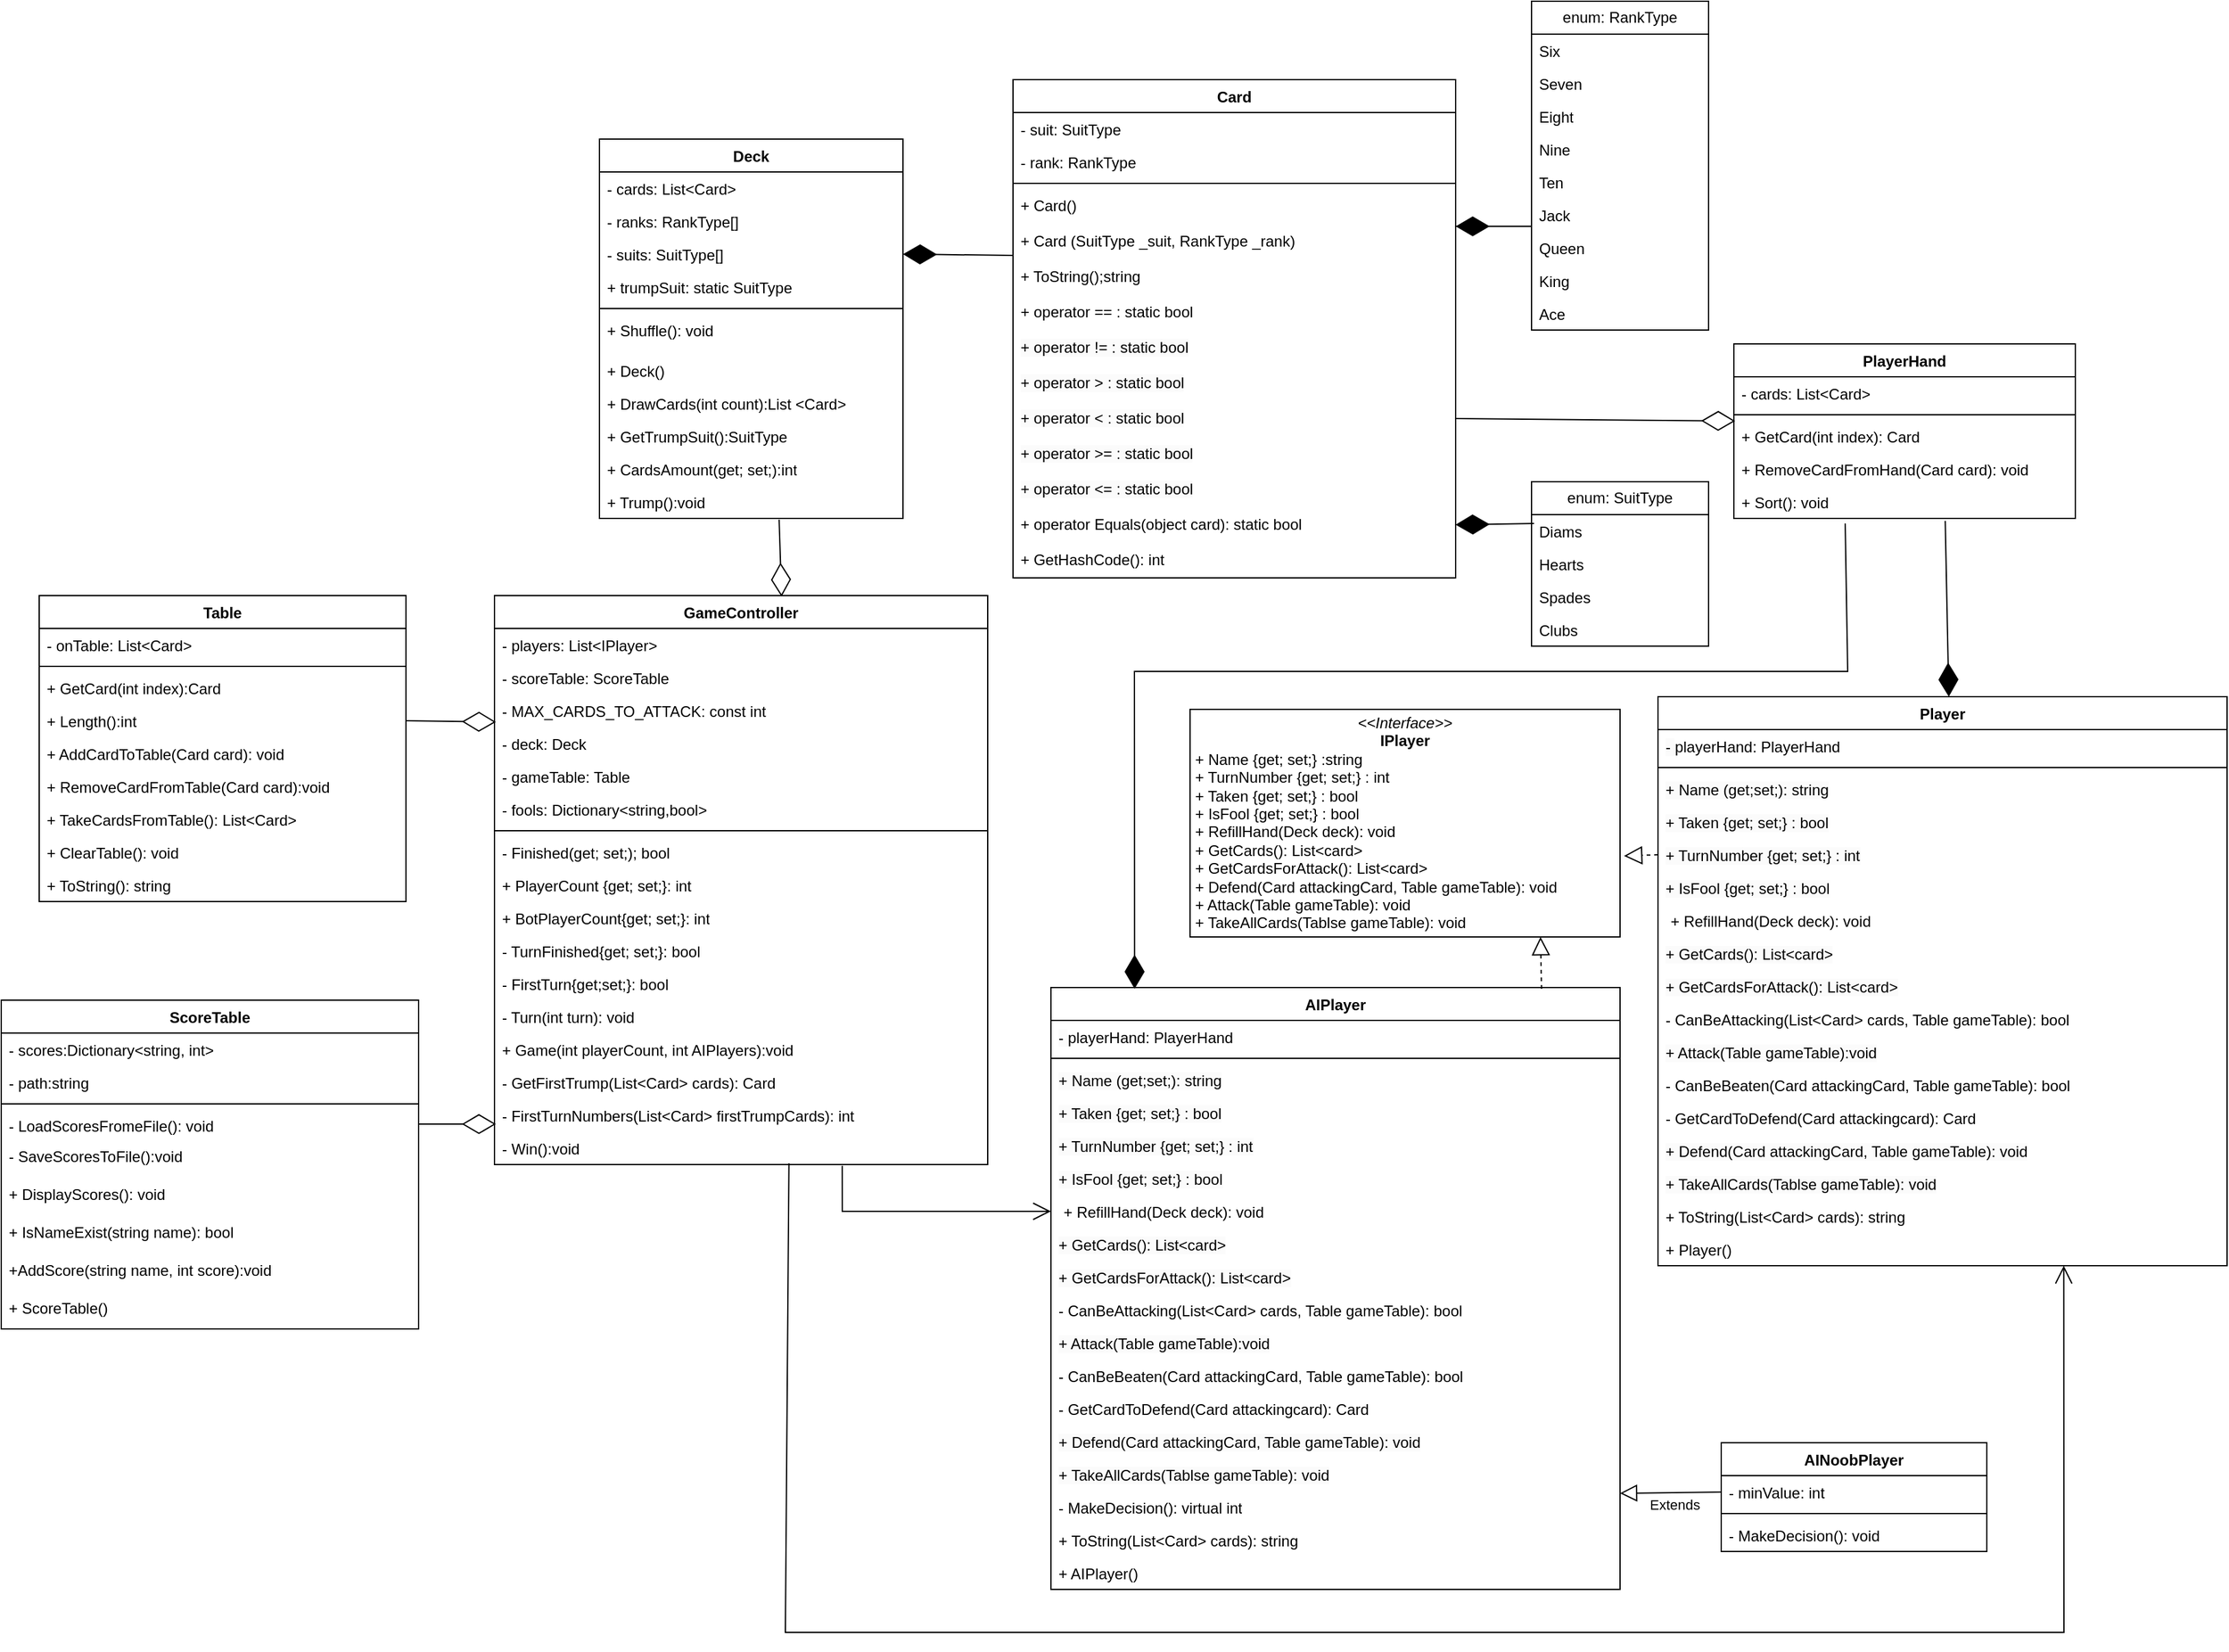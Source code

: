 <mxfile version="24.7.17">
  <diagram name="Страница — 1" id="oNnPywaHwcHPnCb4dMVC">
    <mxGraphModel dx="3088" dy="3110" grid="1" gridSize="10" guides="1" tooltips="1" connect="1" arrows="1" fold="1" page="1" pageScale="1" pageWidth="827" pageHeight="1169" math="0" shadow="0">
      <root>
        <mxCell id="0" />
        <mxCell id="1" parent="0" />
        <mxCell id="u0cuv5xGiNIbPDt_39iv-7" value="&lt;p style=&quot;margin:0px;margin-top:4px;text-align:center;&quot;&gt;&lt;i&gt;&amp;lt;&amp;lt;Interface&amp;gt;&amp;gt;&lt;/i&gt;&lt;br&gt;&lt;b&gt;IPlayer&lt;/b&gt;&lt;/p&gt;&lt;p style=&quot;margin:0px;margin-left:4px;&quot;&gt;&lt;/p&gt;&lt;p style=&quot;margin:0px;margin-left:4px;&quot;&gt;+ Name {get; set;} :string&lt;/p&gt;&lt;p style=&quot;margin:0px;margin-left:4px;&quot;&gt;+ TurnNumber {get; set;} : int&lt;/p&gt;&lt;p style=&quot;margin:0px;margin-left:4px;&quot;&gt;+ Taken {get; set;} : bool&lt;/p&gt;&lt;p style=&quot;margin:0px;margin-left:4px;&quot;&gt;+ IsFool {get; set;} : bool&lt;/p&gt;&lt;p style=&quot;margin:0px;margin-left:4px;&quot;&gt;&lt;span style=&quot;background-color: initial;&quot;&gt;+ RefillHand(Deck deck): void&lt;/span&gt;&lt;br&gt;&lt;/p&gt;&lt;p style=&quot;margin:0px;margin-left:4px;&quot;&gt;&lt;span style=&quot;background-color: initial;&quot;&gt;+ GetCards(): List&amp;lt;card&amp;gt;&lt;/span&gt;&lt;/p&gt;&lt;p style=&quot;margin:0px;margin-left:4px;&quot;&gt;+ GetCardsForAttack(): List&amp;lt;card&amp;gt;&lt;span style=&quot;background-color: initial;&quot;&gt;&lt;br&gt;&lt;/span&gt;&lt;/p&gt;&lt;p style=&quot;margin:0px;margin-left:4px;&quot;&gt;+ Defend(Card attackingCard, Table gameTable&lt;span style=&quot;background-color: initial;&quot;&gt;): void&lt;/span&gt;&lt;/p&gt;&lt;p style=&quot;margin:0px;margin-left:4px;&quot;&gt;+ Attack(Table gameTable&lt;span style=&quot;background-color: initial;&quot;&gt;): void&lt;/span&gt;&lt;/p&gt;&lt;p style=&quot;margin:0px;margin-left:4px;&quot;&gt;+ TakeAllCards(Tablse gameTable): void&lt;br&gt;&lt;/p&gt;" style="verticalAlign=top;align=left;overflow=fill;html=1;whiteSpace=wrap;" parent="1" vertex="1">
          <mxGeometry x="-360" y="-850" width="340" height="180" as="geometry" />
        </mxCell>
        <mxCell id="u0cuv5xGiNIbPDt_39iv-9" value="enum: SuitType" style="swimlane;fontStyle=0;childLayout=stackLayout;horizontal=1;startSize=26;fillColor=none;horizontalStack=0;resizeParent=1;resizeParentMax=0;resizeLast=0;collapsible=1;marginBottom=0;whiteSpace=wrap;html=1;" parent="1" vertex="1">
          <mxGeometry x="-90" y="-1030" width="140" height="130" as="geometry" />
        </mxCell>
        <mxCell id="u0cuv5xGiNIbPDt_39iv-10" value="Diams" style="text;strokeColor=none;fillColor=none;align=left;verticalAlign=top;spacingLeft=4;spacingRight=4;overflow=hidden;rotatable=0;points=[[0,0.5],[1,0.5]];portConstraint=eastwest;whiteSpace=wrap;html=1;" parent="u0cuv5xGiNIbPDt_39iv-9" vertex="1">
          <mxGeometry y="26" width="140" height="26" as="geometry" />
        </mxCell>
        <mxCell id="u0cuv5xGiNIbPDt_39iv-12" value="Hearts" style="text;strokeColor=none;fillColor=none;align=left;verticalAlign=top;spacingLeft=4;spacingRight=4;overflow=hidden;rotatable=0;points=[[0,0.5],[1,0.5]];portConstraint=eastwest;whiteSpace=wrap;html=1;" parent="u0cuv5xGiNIbPDt_39iv-9" vertex="1">
          <mxGeometry y="52" width="140" height="26" as="geometry" />
        </mxCell>
        <mxCell id="u0cuv5xGiNIbPDt_39iv-14" value="Spades" style="text;strokeColor=none;fillColor=none;align=left;verticalAlign=top;spacingLeft=4;spacingRight=4;overflow=hidden;rotatable=0;points=[[0,0.5],[1,0.5]];portConstraint=eastwest;whiteSpace=wrap;html=1;" parent="u0cuv5xGiNIbPDt_39iv-9" vertex="1">
          <mxGeometry y="78" width="140" height="26" as="geometry" />
        </mxCell>
        <mxCell id="u0cuv5xGiNIbPDt_39iv-13" value="Clubs" style="text;strokeColor=none;fillColor=none;align=left;verticalAlign=top;spacingLeft=4;spacingRight=4;overflow=hidden;rotatable=0;points=[[0,0.5],[1,0.5]];portConstraint=eastwest;whiteSpace=wrap;html=1;" parent="u0cuv5xGiNIbPDt_39iv-9" vertex="1">
          <mxGeometry y="104" width="140" height="26" as="geometry" />
        </mxCell>
        <mxCell id="u0cuv5xGiNIbPDt_39iv-15" value="enum: RankType" style="swimlane;fontStyle=0;childLayout=stackLayout;horizontal=1;startSize=26;fillColor=none;horizontalStack=0;resizeParent=1;resizeParentMax=0;resizeLast=0;collapsible=1;marginBottom=0;whiteSpace=wrap;html=1;align=center;" parent="1" vertex="1">
          <mxGeometry x="-90" y="-1410" width="140" height="260" as="geometry" />
        </mxCell>
        <mxCell id="u0cuv5xGiNIbPDt_39iv-16" value="Six" style="text;strokeColor=none;fillColor=none;align=left;verticalAlign=top;spacingLeft=4;spacingRight=4;overflow=hidden;rotatable=0;points=[[0,0.5],[1,0.5]];portConstraint=eastwest;whiteSpace=wrap;html=1;" parent="u0cuv5xGiNIbPDt_39iv-15" vertex="1">
          <mxGeometry y="26" width="140" height="26" as="geometry" />
        </mxCell>
        <mxCell id="u0cuv5xGiNIbPDt_39iv-21" value="Seven" style="text;strokeColor=none;fillColor=none;align=left;verticalAlign=top;spacingLeft=4;spacingRight=4;overflow=hidden;rotatable=0;points=[[0,0.5],[1,0.5]];portConstraint=eastwest;whiteSpace=wrap;html=1;" parent="u0cuv5xGiNIbPDt_39iv-15" vertex="1">
          <mxGeometry y="52" width="140" height="26" as="geometry" />
        </mxCell>
        <mxCell id="u0cuv5xGiNIbPDt_39iv-20" value="Eight" style="text;strokeColor=none;fillColor=none;align=left;verticalAlign=top;spacingLeft=4;spacingRight=4;overflow=hidden;rotatable=0;points=[[0,0.5],[1,0.5]];portConstraint=eastwest;whiteSpace=wrap;html=1;" parent="u0cuv5xGiNIbPDt_39iv-15" vertex="1">
          <mxGeometry y="78" width="140" height="26" as="geometry" />
        </mxCell>
        <mxCell id="u0cuv5xGiNIbPDt_39iv-17" value="Nine" style="text;strokeColor=none;fillColor=none;align=left;verticalAlign=top;spacingLeft=4;spacingRight=4;overflow=hidden;rotatable=0;points=[[0,0.5],[1,0.5]];portConstraint=eastwest;whiteSpace=wrap;html=1;" parent="u0cuv5xGiNIbPDt_39iv-15" vertex="1">
          <mxGeometry y="104" width="140" height="26" as="geometry" />
        </mxCell>
        <mxCell id="u0cuv5xGiNIbPDt_39iv-18" value="Ten" style="text;strokeColor=none;fillColor=none;align=left;verticalAlign=top;spacingLeft=4;spacingRight=4;overflow=hidden;rotatable=0;points=[[0,0.5],[1,0.5]];portConstraint=eastwest;whiteSpace=wrap;html=1;" parent="u0cuv5xGiNIbPDt_39iv-15" vertex="1">
          <mxGeometry y="130" width="140" height="26" as="geometry" />
        </mxCell>
        <mxCell id="u0cuv5xGiNIbPDt_39iv-19" value="Jack" style="text;strokeColor=none;fillColor=none;align=left;verticalAlign=top;spacingLeft=4;spacingRight=4;overflow=hidden;rotatable=0;points=[[0,0.5],[1,0.5]];portConstraint=eastwest;whiteSpace=wrap;html=1;" parent="u0cuv5xGiNIbPDt_39iv-15" vertex="1">
          <mxGeometry y="156" width="140" height="26" as="geometry" />
        </mxCell>
        <mxCell id="u0cuv5xGiNIbPDt_39iv-24" value="Queen" style="text;strokeColor=none;fillColor=none;align=left;verticalAlign=top;spacingLeft=4;spacingRight=4;overflow=hidden;rotatable=0;points=[[0,0.5],[1,0.5]];portConstraint=eastwest;whiteSpace=wrap;html=1;" parent="u0cuv5xGiNIbPDt_39iv-15" vertex="1">
          <mxGeometry y="182" width="140" height="26" as="geometry" />
        </mxCell>
        <mxCell id="u0cuv5xGiNIbPDt_39iv-23" value="King" style="text;strokeColor=none;fillColor=none;align=left;verticalAlign=top;spacingLeft=4;spacingRight=4;overflow=hidden;rotatable=0;points=[[0,0.5],[1,0.5]];portConstraint=eastwest;whiteSpace=wrap;html=1;" parent="u0cuv5xGiNIbPDt_39iv-15" vertex="1">
          <mxGeometry y="208" width="140" height="26" as="geometry" />
        </mxCell>
        <mxCell id="u0cuv5xGiNIbPDt_39iv-22" value="Ace" style="text;strokeColor=none;fillColor=none;align=left;verticalAlign=top;spacingLeft=4;spacingRight=4;overflow=hidden;rotatable=0;points=[[0,0.5],[1,0.5]];portConstraint=eastwest;whiteSpace=wrap;html=1;" parent="u0cuv5xGiNIbPDt_39iv-15" vertex="1">
          <mxGeometry y="234" width="140" height="26" as="geometry" />
        </mxCell>
        <mxCell id="u0cuv5xGiNIbPDt_39iv-30" value="GameController" style="swimlane;fontStyle=1;align=center;verticalAlign=top;childLayout=stackLayout;horizontal=1;startSize=26;horizontalStack=0;resizeParent=1;resizeParentMax=0;resizeLast=0;collapsible=1;marginBottom=0;whiteSpace=wrap;html=1;" parent="1" vertex="1">
          <mxGeometry x="-910" y="-940" width="390" height="450" as="geometry" />
        </mxCell>
        <mxCell id="uTUZKhjC_i32pkB5EiFj-2" value="- players: List&amp;lt;IPlayer&amp;gt;" style="text;strokeColor=none;fillColor=none;align=left;verticalAlign=top;spacingLeft=4;spacingRight=4;overflow=hidden;rotatable=0;points=[[0,0.5],[1,0.5]];portConstraint=eastwest;whiteSpace=wrap;html=1;" parent="u0cuv5xGiNIbPDt_39iv-30" vertex="1">
          <mxGeometry y="26" width="390" height="26" as="geometry" />
        </mxCell>
        <mxCell id="u0cuv5xGiNIbPDt_39iv-89" value="- scoreTable: ScoreTable" style="text;strokeColor=none;fillColor=none;align=left;verticalAlign=top;spacingLeft=4;spacingRight=4;overflow=hidden;rotatable=0;points=[[0,0.5],[1,0.5]];portConstraint=eastwest;whiteSpace=wrap;html=1;" parent="u0cuv5xGiNIbPDt_39iv-30" vertex="1">
          <mxGeometry y="52" width="390" height="26" as="geometry" />
        </mxCell>
        <mxCell id="u0cuv5xGiNIbPDt_39iv-86" value="- MAX_CARDS_TO_ATTACK: const int" style="text;strokeColor=none;fillColor=none;align=left;verticalAlign=top;spacingLeft=4;spacingRight=4;overflow=hidden;rotatable=0;points=[[0,0.5],[1,0.5]];portConstraint=eastwest;whiteSpace=wrap;html=1;" parent="u0cuv5xGiNIbPDt_39iv-30" vertex="1">
          <mxGeometry y="78" width="390" height="26" as="geometry" />
        </mxCell>
        <mxCell id="u0cuv5xGiNIbPDt_39iv-88" value="- deck: Deck" style="text;strokeColor=none;fillColor=none;align=left;verticalAlign=top;spacingLeft=4;spacingRight=4;overflow=hidden;rotatable=0;points=[[0,0.5],[1,0.5]];portConstraint=eastwest;whiteSpace=wrap;html=1;" parent="u0cuv5xGiNIbPDt_39iv-30" vertex="1">
          <mxGeometry y="104" width="390" height="26" as="geometry" />
        </mxCell>
        <mxCell id="g_3MPtzC0vHh95wkXW5L-55" value="- gameTable: Table" style="text;strokeColor=none;fillColor=none;align=left;verticalAlign=top;spacingLeft=4;spacingRight=4;overflow=hidden;rotatable=0;points=[[0,0.5],[1,0.5]];portConstraint=eastwest;whiteSpace=wrap;html=1;" parent="u0cuv5xGiNIbPDt_39iv-30" vertex="1">
          <mxGeometry y="130" width="390" height="26" as="geometry" />
        </mxCell>
        <mxCell id="1dLIoL9sPWLvUdfnDK37-1" value="- fools: Dictionary&amp;lt;string,bool&amp;gt;" style="text;strokeColor=none;fillColor=none;align=left;verticalAlign=top;spacingLeft=4;spacingRight=4;overflow=hidden;rotatable=0;points=[[0,0.5],[1,0.5]];portConstraint=eastwest;whiteSpace=wrap;html=1;" vertex="1" parent="u0cuv5xGiNIbPDt_39iv-30">
          <mxGeometry y="156" width="390" height="26" as="geometry" />
        </mxCell>
        <mxCell id="u0cuv5xGiNIbPDt_39iv-32" value="" style="line;strokeWidth=1;fillColor=none;align=left;verticalAlign=middle;spacingTop=-1;spacingLeft=3;spacingRight=3;rotatable=0;labelPosition=right;points=[];portConstraint=eastwest;strokeColor=inherit;" parent="u0cuv5xGiNIbPDt_39iv-30" vertex="1">
          <mxGeometry y="182" width="390" height="8" as="geometry" />
        </mxCell>
        <mxCell id="u0cuv5xGiNIbPDt_39iv-90" value="- Finished(get; set;); bool" style="text;strokeColor=none;fillColor=none;align=left;verticalAlign=top;spacingLeft=4;spacingRight=4;overflow=hidden;rotatable=0;points=[[0,0.5],[1,0.5]];portConstraint=eastwest;whiteSpace=wrap;html=1;" parent="u0cuv5xGiNIbPDt_39iv-30" vertex="1">
          <mxGeometry y="190" width="390" height="26" as="geometry" />
        </mxCell>
        <mxCell id="g_3MPtzC0vHh95wkXW5L-60" value="+ PlayerCount {get; set;}: int" style="text;strokeColor=none;fillColor=none;align=left;verticalAlign=top;spacingLeft=4;spacingRight=4;overflow=hidden;rotatable=0;points=[[0,0.5],[1,0.5]];portConstraint=eastwest;whiteSpace=wrap;html=1;" parent="u0cuv5xGiNIbPDt_39iv-30" vertex="1">
          <mxGeometry y="216" width="390" height="26" as="geometry" />
        </mxCell>
        <mxCell id="g_3MPtzC0vHh95wkXW5L-59" value="+ BotPlayerCount{get; set;}: int" style="text;strokeColor=none;fillColor=none;align=left;verticalAlign=top;spacingLeft=4;spacingRight=4;overflow=hidden;rotatable=0;points=[[0,0.5],[1,0.5]];portConstraint=eastwest;whiteSpace=wrap;html=1;" parent="u0cuv5xGiNIbPDt_39iv-30" vertex="1">
          <mxGeometry y="242" width="390" height="26" as="geometry" />
        </mxCell>
        <mxCell id="g_3MPtzC0vHh95wkXW5L-58" value="- TurnFinished{get; set;}: bool" style="text;strokeColor=none;fillColor=none;align=left;verticalAlign=top;spacingLeft=4;spacingRight=4;overflow=hidden;rotatable=0;points=[[0,0.5],[1,0.5]];portConstraint=eastwest;whiteSpace=wrap;html=1;" parent="u0cuv5xGiNIbPDt_39iv-30" vertex="1">
          <mxGeometry y="268" width="390" height="26" as="geometry" />
        </mxCell>
        <mxCell id="g_3MPtzC0vHh95wkXW5L-57" value="- FirstTurn{get;set;}: bool" style="text;strokeColor=none;fillColor=none;align=left;verticalAlign=top;spacingLeft=4;spacingRight=4;overflow=hidden;rotatable=0;points=[[0,0.5],[1,0.5]];portConstraint=eastwest;whiteSpace=wrap;html=1;" parent="u0cuv5xGiNIbPDt_39iv-30" vertex="1">
          <mxGeometry y="294" width="390" height="26" as="geometry" />
        </mxCell>
        <mxCell id="g_3MPtzC0vHh95wkXW5L-56" value="- Turn(int turn): void" style="text;strokeColor=none;fillColor=none;align=left;verticalAlign=top;spacingLeft=4;spacingRight=4;overflow=hidden;rotatable=0;points=[[0,0.5],[1,0.5]];portConstraint=eastwest;whiteSpace=wrap;html=1;" parent="u0cuv5xGiNIbPDt_39iv-30" vertex="1">
          <mxGeometry y="320" width="390" height="26" as="geometry" />
        </mxCell>
        <mxCell id="u0cuv5xGiNIbPDt_39iv-36" value="+ Game(int playerCount, int AIPlayers):void" style="text;strokeColor=none;fillColor=none;align=left;verticalAlign=top;spacingLeft=4;spacingRight=4;overflow=hidden;rotatable=0;points=[[0,0.5],[1,0.5]];portConstraint=eastwest;whiteSpace=wrap;html=1;" parent="u0cuv5xGiNIbPDt_39iv-30" vertex="1">
          <mxGeometry y="346" width="390" height="26" as="geometry" />
        </mxCell>
        <mxCell id="g_3MPtzC0vHh95wkXW5L-62" value="- GetFirstTrump(List&amp;lt;Card&amp;gt; cards): Card" style="text;strokeColor=none;fillColor=none;align=left;verticalAlign=top;spacingLeft=4;spacingRight=4;overflow=hidden;rotatable=0;points=[[0,0.5],[1,0.5]];portConstraint=eastwest;whiteSpace=wrap;html=1;" parent="u0cuv5xGiNIbPDt_39iv-30" vertex="1">
          <mxGeometry y="372" width="390" height="26" as="geometry" />
        </mxCell>
        <mxCell id="g_3MPtzC0vHh95wkXW5L-61" value="- FirstTurnNumbers(List&amp;lt;Card&amp;gt; firstTrumpCards): int" style="text;strokeColor=none;fillColor=none;align=left;verticalAlign=top;spacingLeft=4;spacingRight=4;overflow=hidden;rotatable=0;points=[[0,0.5],[1,0.5]];portConstraint=eastwest;whiteSpace=wrap;html=1;" parent="u0cuv5xGiNIbPDt_39iv-30" vertex="1">
          <mxGeometry y="398" width="390" height="26" as="geometry" />
        </mxCell>
        <mxCell id="u0cuv5xGiNIbPDt_39iv-35" value="- Win():void" style="text;strokeColor=none;fillColor=none;align=left;verticalAlign=top;spacingLeft=4;spacingRight=4;overflow=hidden;rotatable=0;points=[[0,0.5],[1,0.5]];portConstraint=eastwest;whiteSpace=wrap;html=1;" parent="u0cuv5xGiNIbPDt_39iv-30" vertex="1">
          <mxGeometry y="424" width="390" height="26" as="geometry" />
        </mxCell>
        <mxCell id="u0cuv5xGiNIbPDt_39iv-38" value="&lt;b&gt;Deck&lt;/b&gt;" style="swimlane;fontStyle=1;align=center;verticalAlign=top;childLayout=stackLayout;horizontal=1;startSize=26;horizontalStack=0;resizeParent=1;resizeParentMax=0;resizeLast=0;collapsible=1;marginBottom=0;whiteSpace=wrap;html=1;" parent="1" vertex="1">
          <mxGeometry x="-827" y="-1301" width="240" height="300" as="geometry" />
        </mxCell>
        <mxCell id="u0cuv5xGiNIbPDt_39iv-39" value="- cards: List&amp;lt;Card&amp;gt;" style="text;strokeColor=none;fillColor=none;align=left;verticalAlign=top;spacingLeft=4;spacingRight=4;overflow=hidden;rotatable=0;points=[[0,0.5],[1,0.5]];portConstraint=eastwest;whiteSpace=wrap;html=1;" parent="u0cuv5xGiNIbPDt_39iv-38" vertex="1">
          <mxGeometry y="26" width="240" height="26" as="geometry" />
        </mxCell>
        <mxCell id="u0cuv5xGiNIbPDt_39iv-42" value="- ranks: RankType[]" style="text;strokeColor=none;fillColor=none;align=left;verticalAlign=top;spacingLeft=4;spacingRight=4;overflow=hidden;rotatable=0;points=[[0,0.5],[1,0.5]];portConstraint=eastwest;whiteSpace=wrap;html=1;" parent="u0cuv5xGiNIbPDt_39iv-38" vertex="1">
          <mxGeometry y="52" width="240" height="26" as="geometry" />
        </mxCell>
        <mxCell id="g_3MPtzC0vHh95wkXW5L-7" value="- suits: SuitType[]" style="text;strokeColor=none;fillColor=none;align=left;verticalAlign=top;spacingLeft=4;spacingRight=4;overflow=hidden;rotatable=0;points=[[0,0.5],[1,0.5]];portConstraint=eastwest;whiteSpace=wrap;html=1;" parent="u0cuv5xGiNIbPDt_39iv-38" vertex="1">
          <mxGeometry y="78" width="240" height="26" as="geometry" />
        </mxCell>
        <mxCell id="g_3MPtzC0vHh95wkXW5L-8" value="+ trumpSuit: static SuitType" style="text;strokeColor=none;fillColor=none;align=left;verticalAlign=top;spacingLeft=4;spacingRight=4;overflow=hidden;rotatable=0;points=[[0,0.5],[1,0.5]];portConstraint=eastwest;whiteSpace=wrap;html=1;" parent="u0cuv5xGiNIbPDt_39iv-38" vertex="1">
          <mxGeometry y="104" width="240" height="26" as="geometry" />
        </mxCell>
        <mxCell id="u0cuv5xGiNIbPDt_39iv-40" value="" style="line;strokeWidth=1;fillColor=none;align=left;verticalAlign=middle;spacingTop=-1;spacingLeft=3;spacingRight=3;rotatable=0;labelPosition=right;points=[];portConstraint=eastwest;strokeColor=inherit;" parent="u0cuv5xGiNIbPDt_39iv-38" vertex="1">
          <mxGeometry y="130" width="240" height="8" as="geometry" />
        </mxCell>
        <mxCell id="u0cuv5xGiNIbPDt_39iv-41" value="+ Shuffle(): void" style="text;strokeColor=none;fillColor=none;align=left;verticalAlign=top;spacingLeft=4;spacingRight=4;overflow=hidden;rotatable=0;points=[[0,0.5],[1,0.5]];portConstraint=eastwest;whiteSpace=wrap;html=1;" parent="u0cuv5xGiNIbPDt_39iv-38" vertex="1">
          <mxGeometry y="138" width="240" height="32" as="geometry" />
        </mxCell>
        <mxCell id="g_3MPtzC0vHh95wkXW5L-9" value="+ Deck()" style="text;strokeColor=none;fillColor=none;align=left;verticalAlign=top;spacingLeft=4;spacingRight=4;overflow=hidden;rotatable=0;points=[[0,0.5],[1,0.5]];portConstraint=eastwest;whiteSpace=wrap;html=1;" parent="u0cuv5xGiNIbPDt_39iv-38" vertex="1">
          <mxGeometry y="170" width="240" height="26" as="geometry" />
        </mxCell>
        <mxCell id="XW7uV3UIntbRirsTcnwH-25" value="+ DrawCards(int count):List &amp;lt;Card&amp;gt;" style="text;strokeColor=none;fillColor=none;align=left;verticalAlign=top;spacingLeft=4;spacingRight=4;overflow=hidden;rotatable=0;points=[[0,0.5],[1,0.5]];portConstraint=eastwest;whiteSpace=wrap;html=1;" parent="u0cuv5xGiNIbPDt_39iv-38" vertex="1">
          <mxGeometry y="196" width="240" height="26" as="geometry" />
        </mxCell>
        <mxCell id="u0cuv5xGiNIbPDt_39iv-43" value="+ GetTrumpSuit():Suit&lt;span style=&quot;background-color: initial;&quot;&gt;Type&lt;/span&gt;" style="text;strokeColor=none;fillColor=none;align=left;verticalAlign=top;spacingLeft=4;spacingRight=4;overflow=hidden;rotatable=0;points=[[0,0.5],[1,0.5]];portConstraint=eastwest;whiteSpace=wrap;html=1;" parent="u0cuv5xGiNIbPDt_39iv-38" vertex="1">
          <mxGeometry y="222" width="240" height="26" as="geometry" />
        </mxCell>
        <mxCell id="u0cuv5xGiNIbPDt_39iv-70" value="+ CardsAmount(get; set;):int" style="text;strokeColor=none;fillColor=none;align=left;verticalAlign=top;spacingLeft=4;spacingRight=4;overflow=hidden;rotatable=0;points=[[0,0.5],[1,0.5]];portConstraint=eastwest;whiteSpace=wrap;html=1;" parent="u0cuv5xGiNIbPDt_39iv-38" vertex="1">
          <mxGeometry y="248" width="240" height="26" as="geometry" />
        </mxCell>
        <mxCell id="uD5jhdBLe7129n5WWqSE-4" value="+ Trump():void" style="text;strokeColor=none;fillColor=none;align=left;verticalAlign=top;spacingLeft=4;spacingRight=4;overflow=hidden;rotatable=0;points=[[0,0.5],[1,0.5]];portConstraint=eastwest;whiteSpace=wrap;html=1;" parent="u0cuv5xGiNIbPDt_39iv-38" vertex="1">
          <mxGeometry y="274" width="240" height="26" as="geometry" />
        </mxCell>
        <mxCell id="u0cuv5xGiNIbPDt_39iv-45" value="ScoreTable" style="swimlane;fontStyle=1;align=center;verticalAlign=top;childLayout=stackLayout;horizontal=1;startSize=26;horizontalStack=0;resizeParent=1;resizeParentMax=0;resizeLast=0;collapsible=1;marginBottom=0;whiteSpace=wrap;html=1;" parent="1" vertex="1">
          <mxGeometry x="-1300" y="-620" width="330" height="260" as="geometry" />
        </mxCell>
        <mxCell id="u0cuv5xGiNIbPDt_39iv-67" value="- scores&lt;span style=&quot;background-color: initial;&quot;&gt;:Dictionary&amp;lt;string, int&amp;gt;&lt;/span&gt;" style="text;strokeColor=none;fillColor=none;align=left;verticalAlign=top;spacingLeft=4;spacingRight=4;overflow=hidden;rotatable=0;points=[[0,0.5],[1,0.5]];portConstraint=eastwest;whiteSpace=wrap;html=1;" parent="u0cuv5xGiNIbPDt_39iv-45" vertex="1">
          <mxGeometry y="26" width="330" height="26" as="geometry" />
        </mxCell>
        <mxCell id="uD5jhdBLe7129n5WWqSE-16" value="- path:string" style="text;strokeColor=none;fillColor=none;align=left;verticalAlign=top;spacingLeft=4;spacingRight=4;overflow=hidden;rotatable=0;points=[[0,0.5],[1,0.5]];portConstraint=eastwest;whiteSpace=wrap;html=1;" parent="u0cuv5xGiNIbPDt_39iv-45" vertex="1">
          <mxGeometry y="52" width="330" height="26" as="geometry" />
        </mxCell>
        <mxCell id="u0cuv5xGiNIbPDt_39iv-47" value="" style="line;strokeWidth=1;fillColor=none;align=left;verticalAlign=middle;spacingTop=-1;spacingLeft=3;spacingRight=3;rotatable=0;labelPosition=right;points=[];portConstraint=eastwest;strokeColor=inherit;" parent="u0cuv5xGiNIbPDt_39iv-45" vertex="1">
          <mxGeometry y="78" width="330" height="8" as="geometry" />
        </mxCell>
        <mxCell id="u0cuv5xGiNIbPDt_39iv-48" value="- LoadScoresFromeFile(): void" style="text;strokeColor=none;fillColor=none;align=left;verticalAlign=top;spacingLeft=4;spacingRight=4;overflow=hidden;rotatable=0;points=[[0,0.5],[1,0.5]];portConstraint=eastwest;whiteSpace=wrap;html=1;" parent="u0cuv5xGiNIbPDt_39iv-45" vertex="1">
          <mxGeometry y="86" width="330" height="24" as="geometry" />
        </mxCell>
        <mxCell id="g_3MPtzC0vHh95wkXW5L-1" value="- SaveScoresToFile():void" style="text;strokeColor=none;fillColor=none;align=left;verticalAlign=top;spacingLeft=4;spacingRight=4;overflow=hidden;rotatable=0;points=[[0,0.5],[1,0.5]];portConstraint=eastwest;whiteSpace=wrap;html=1;" parent="u0cuv5xGiNIbPDt_39iv-45" vertex="1">
          <mxGeometry y="110" width="330" height="30" as="geometry" />
        </mxCell>
        <mxCell id="g_3MPtzC0vHh95wkXW5L-2" value="+ DisplayScores(): void" style="text;strokeColor=none;fillColor=none;align=left;verticalAlign=top;spacingLeft=4;spacingRight=4;overflow=hidden;rotatable=0;points=[[0,0.5],[1,0.5]];portConstraint=eastwest;whiteSpace=wrap;html=1;" parent="u0cuv5xGiNIbPDt_39iv-45" vertex="1">
          <mxGeometry y="140" width="330" height="30" as="geometry" />
        </mxCell>
        <mxCell id="g_3MPtzC0vHh95wkXW5L-3" value="+ IsNameExist(string name): bool" style="text;strokeColor=none;fillColor=none;align=left;verticalAlign=top;spacingLeft=4;spacingRight=4;overflow=hidden;rotatable=0;points=[[0,0.5],[1,0.5]];portConstraint=eastwest;whiteSpace=wrap;html=1;" parent="u0cuv5xGiNIbPDt_39iv-45" vertex="1">
          <mxGeometry y="170" width="330" height="30" as="geometry" />
        </mxCell>
        <mxCell id="g_3MPtzC0vHh95wkXW5L-6" value="+AddScore(string name, int score):void" style="text;strokeColor=none;fillColor=none;align=left;verticalAlign=top;spacingLeft=4;spacingRight=4;overflow=hidden;rotatable=0;points=[[0,0.5],[1,0.5]];portConstraint=eastwest;whiteSpace=wrap;html=1;" parent="u0cuv5xGiNIbPDt_39iv-45" vertex="1">
          <mxGeometry y="200" width="330" height="30" as="geometry" />
        </mxCell>
        <mxCell id="u0cuv5xGiNIbPDt_39iv-68" value="+ ScoreTable()" style="text;strokeColor=none;fillColor=none;align=left;verticalAlign=top;spacingLeft=4;spacingRight=4;overflow=hidden;rotatable=0;points=[[0,0.5],[1,0.5]];portConstraint=eastwest;whiteSpace=wrap;html=1;" parent="u0cuv5xGiNIbPDt_39iv-45" vertex="1">
          <mxGeometry y="230" width="330" height="30" as="geometry" />
        </mxCell>
        <mxCell id="u0cuv5xGiNIbPDt_39iv-58" value="Card" style="swimlane;fontStyle=1;align=center;verticalAlign=top;childLayout=stackLayout;horizontal=1;startSize=26;horizontalStack=0;resizeParent=1;resizeParentMax=0;resizeLast=0;collapsible=1;marginBottom=0;whiteSpace=wrap;html=1;" parent="1" vertex="1">
          <mxGeometry x="-500" y="-1348" width="350" height="394" as="geometry" />
        </mxCell>
        <mxCell id="u0cuv5xGiNIbPDt_39iv-59" value="- suit: SuitType" style="text;strokeColor=none;fillColor=none;align=left;verticalAlign=top;spacingLeft=4;spacingRight=4;overflow=hidden;rotatable=0;points=[[0,0.5],[1,0.5]];portConstraint=eastwest;whiteSpace=wrap;html=1;" parent="u0cuv5xGiNIbPDt_39iv-58" vertex="1">
          <mxGeometry y="26" width="350" height="26" as="geometry" />
        </mxCell>
        <mxCell id="u0cuv5xGiNIbPDt_39iv-63" value="- rank: RankType" style="text;strokeColor=none;fillColor=none;align=left;verticalAlign=top;spacingLeft=4;spacingRight=4;overflow=hidden;rotatable=0;points=[[0,0.5],[1,0.5]];portConstraint=eastwest;whiteSpace=wrap;html=1;" parent="u0cuv5xGiNIbPDt_39iv-58" vertex="1">
          <mxGeometry y="52" width="350" height="26" as="geometry" />
        </mxCell>
        <mxCell id="u0cuv5xGiNIbPDt_39iv-60" value="" style="line;strokeWidth=1;fillColor=none;align=left;verticalAlign=middle;spacingTop=-1;spacingLeft=3;spacingRight=3;rotatable=0;labelPosition=right;points=[];portConstraint=eastwest;strokeColor=inherit;" parent="u0cuv5xGiNIbPDt_39iv-58" vertex="1">
          <mxGeometry y="78" width="350" height="8" as="geometry" />
        </mxCell>
        <mxCell id="g_3MPtzC0vHh95wkXW5L-10" value="+ Card()" style="text;strokeColor=none;fillColor=none;align=left;verticalAlign=top;spacingLeft=4;spacingRight=4;overflow=hidden;rotatable=0;points=[[0,0.5],[1,0.5]];portConstraint=eastwest;whiteSpace=wrap;html=1;" parent="u0cuv5xGiNIbPDt_39iv-58" vertex="1">
          <mxGeometry y="86" width="350" height="28" as="geometry" />
        </mxCell>
        <mxCell id="u0cuv5xGiNIbPDt_39iv-61" value="+ Card (SuitType _suit, RankType&amp;nbsp;_rank)&amp;nbsp;" style="text;strokeColor=none;fillColor=none;align=left;verticalAlign=top;spacingLeft=4;spacingRight=4;overflow=hidden;rotatable=0;points=[[0,0.5],[1,0.5]];portConstraint=eastwest;whiteSpace=wrap;html=1;" parent="u0cuv5xGiNIbPDt_39iv-58" vertex="1">
          <mxGeometry y="114" width="350" height="28" as="geometry" />
        </mxCell>
        <mxCell id="u0cuv5xGiNIbPDt_39iv-87" value="+ ToString();string" style="text;strokeColor=none;fillColor=none;align=left;verticalAlign=top;spacingLeft=4;spacingRight=4;overflow=hidden;rotatable=0;points=[[0,0.5],[1,0.5]];portConstraint=eastwest;whiteSpace=wrap;html=1;" parent="u0cuv5xGiNIbPDt_39iv-58" vertex="1">
          <mxGeometry y="142" width="350" height="28" as="geometry" />
        </mxCell>
        <mxCell id="tphsWdSEAuGzGcMl0M73-14" value="&lt;div&gt;+ operator == : static bool&lt;/div&gt;" style="text;strokeColor=none;fillColor=none;align=left;verticalAlign=top;spacingLeft=4;spacingRight=4;overflow=hidden;rotatable=0;points=[[0,0.5],[1,0.5]];portConstraint=eastwest;whiteSpace=wrap;html=1;" parent="u0cuv5xGiNIbPDt_39iv-58" vertex="1">
          <mxGeometry y="170" width="350" height="28" as="geometry" />
        </mxCell>
        <mxCell id="g_3MPtzC0vHh95wkXW5L-14" value="&lt;span style=&quot;color: rgb(0, 0, 0); font-family: Helvetica; font-size: 12px; font-style: normal; font-variant-ligatures: normal; font-variant-caps: normal; font-weight: 400; letter-spacing: normal; orphans: 2; text-align: left; text-indent: 0px; text-transform: none; widows: 2; word-spacing: 0px; -webkit-text-stroke-width: 0px; white-space: normal; background-color: rgb(251, 251, 251); text-decoration-thickness: initial; text-decoration-style: initial; text-decoration-color: initial; display: inline !important; float: none;&quot;&gt;+ operator != : static bool&lt;/span&gt;&lt;div&gt;&lt;br/&gt;&lt;/div&gt;" style="text;strokeColor=none;fillColor=none;align=left;verticalAlign=top;spacingLeft=4;spacingRight=4;overflow=hidden;rotatable=0;points=[[0,0.5],[1,0.5]];portConstraint=eastwest;whiteSpace=wrap;html=1;" parent="u0cuv5xGiNIbPDt_39iv-58" vertex="1">
          <mxGeometry y="198" width="350" height="28" as="geometry" />
        </mxCell>
        <mxCell id="g_3MPtzC0vHh95wkXW5L-13" value="&lt;span style=&quot;color: rgb(0, 0, 0); font-family: Helvetica; font-size: 12px; font-style: normal; font-variant-ligatures: normal; font-variant-caps: normal; font-weight: 400; letter-spacing: normal; orphans: 2; text-align: left; text-indent: 0px; text-transform: none; widows: 2; word-spacing: 0px; -webkit-text-stroke-width: 0px; white-space: normal; background-color: rgb(251, 251, 251); text-decoration-thickness: initial; text-decoration-style: initial; text-decoration-color: initial; display: inline !important; float: none;&quot;&gt;+ operator &amp;gt; : static bool&lt;/span&gt;" style="text;strokeColor=none;fillColor=none;align=left;verticalAlign=top;spacingLeft=4;spacingRight=4;overflow=hidden;rotatable=0;points=[[0,0.5],[1,0.5]];portConstraint=eastwest;whiteSpace=wrap;html=1;" parent="u0cuv5xGiNIbPDt_39iv-58" vertex="1">
          <mxGeometry y="226" width="350" height="28" as="geometry" />
        </mxCell>
        <mxCell id="g_3MPtzC0vHh95wkXW5L-15" value="&lt;span style=&quot;color: rgb(0, 0, 0); font-family: Helvetica; font-size: 12px; font-style: normal; font-variant-ligatures: normal; font-variant-caps: normal; font-weight: 400; letter-spacing: normal; orphans: 2; text-align: left; text-indent: 0px; text-transform: none; widows: 2; word-spacing: 0px; -webkit-text-stroke-width: 0px; white-space: normal; background-color: rgb(251, 251, 251); text-decoration-thickness: initial; text-decoration-style: initial; text-decoration-color: initial; display: inline !important; float: none;&quot;&gt;+ operator &amp;lt; : static bool&lt;/span&gt;" style="text;strokeColor=none;fillColor=none;align=left;verticalAlign=top;spacingLeft=4;spacingRight=4;overflow=hidden;rotatable=0;points=[[0,0.5],[1,0.5]];portConstraint=eastwest;whiteSpace=wrap;html=1;" parent="u0cuv5xGiNIbPDt_39iv-58" vertex="1">
          <mxGeometry y="254" width="350" height="28" as="geometry" />
        </mxCell>
        <mxCell id="g_3MPtzC0vHh95wkXW5L-16" value="&lt;span style=&quot;color: rgb(0, 0, 0); font-family: Helvetica; font-size: 12px; font-style: normal; font-variant-ligatures: normal; font-variant-caps: normal; font-weight: 400; letter-spacing: normal; orphans: 2; text-align: left; text-indent: 0px; text-transform: none; widows: 2; word-spacing: 0px; -webkit-text-stroke-width: 0px; white-space: normal; background-color: rgb(251, 251, 251); text-decoration-thickness: initial; text-decoration-style: initial; text-decoration-color: initial; display: inline !important; float: none;&quot;&gt;+ operator &amp;gt;= : static bool&lt;/span&gt;" style="text;strokeColor=none;fillColor=none;align=left;verticalAlign=top;spacingLeft=4;spacingRight=4;overflow=hidden;rotatable=0;points=[[0,0.5],[1,0.5]];portConstraint=eastwest;whiteSpace=wrap;html=1;" parent="u0cuv5xGiNIbPDt_39iv-58" vertex="1">
          <mxGeometry y="282" width="350" height="28" as="geometry" />
        </mxCell>
        <mxCell id="g_3MPtzC0vHh95wkXW5L-17" value="&lt;span style=&quot;color: rgb(0, 0, 0); font-family: Helvetica; font-size: 12px; font-style: normal; font-variant-ligatures: normal; font-variant-caps: normal; font-weight: 400; letter-spacing: normal; orphans: 2; text-align: left; text-indent: 0px; text-transform: none; widows: 2; word-spacing: 0px; -webkit-text-stroke-width: 0px; white-space: normal; background-color: rgb(251, 251, 251); text-decoration-thickness: initial; text-decoration-style: initial; text-decoration-color: initial; display: inline !important; float: none;&quot;&gt;+ operator &amp;lt;= : static bool&lt;/span&gt;" style="text;strokeColor=none;fillColor=none;align=left;verticalAlign=top;spacingLeft=4;spacingRight=4;overflow=hidden;rotatable=0;points=[[0,0.5],[1,0.5]];portConstraint=eastwest;whiteSpace=wrap;html=1;" parent="u0cuv5xGiNIbPDt_39iv-58" vertex="1">
          <mxGeometry y="310" width="350" height="28" as="geometry" />
        </mxCell>
        <mxCell id="g_3MPtzC0vHh95wkXW5L-12" value="+ operator Equals(object card): static bool" style="text;strokeColor=none;fillColor=none;align=left;verticalAlign=top;spacingLeft=4;spacingRight=4;overflow=hidden;rotatable=0;points=[[0,0.5],[1,0.5]];portConstraint=eastwest;whiteSpace=wrap;html=1;" parent="u0cuv5xGiNIbPDt_39iv-58" vertex="1">
          <mxGeometry y="338" width="350" height="28" as="geometry" />
        </mxCell>
        <mxCell id="g_3MPtzC0vHh95wkXW5L-11" value="+ GetHashCode(): int" style="text;strokeColor=none;fillColor=none;align=left;verticalAlign=top;spacingLeft=4;spacingRight=4;overflow=hidden;rotatable=0;points=[[0,0.5],[1,0.5]];portConstraint=eastwest;whiteSpace=wrap;html=1;" parent="u0cuv5xGiNIbPDt_39iv-58" vertex="1">
          <mxGeometry y="366" width="350" height="28" as="geometry" />
        </mxCell>
        <mxCell id="u0cuv5xGiNIbPDt_39iv-76" value="AIPlayer" style="swimlane;fontStyle=1;align=center;verticalAlign=top;childLayout=stackLayout;horizontal=1;startSize=26;horizontalStack=0;resizeParent=1;resizeParentMax=0;resizeLast=0;collapsible=1;marginBottom=0;whiteSpace=wrap;html=1;" parent="1" vertex="1">
          <mxGeometry x="-470" y="-630" width="450" height="476" as="geometry" />
        </mxCell>
        <mxCell id="u0cuv5xGiNIbPDt_39iv-77" value="&lt;span style=&quot;color: rgb(0, 0, 0); font-family: Helvetica; font-size: 12px; font-style: normal; font-variant-ligatures: normal; font-variant-caps: normal; font-weight: 400; letter-spacing: normal; orphans: 2; text-align: left; text-indent: 0px; text-transform: none; widows: 2; word-spacing: 0px; -webkit-text-stroke-width: 0px; white-space: normal; background-color: rgb(251, 251, 251); text-decoration-thickness: initial; text-decoration-style: initial; text-decoration-color: initial; display: inline !important; float: none;&quot;&gt;-&amp;nbsp;&lt;/span&gt;playerHand: PlayerHand" style="text;strokeColor=none;fillColor=none;align=left;verticalAlign=top;spacingLeft=4;spacingRight=4;overflow=hidden;rotatable=0;points=[[0,0.5],[1,0.5]];portConstraint=eastwest;whiteSpace=wrap;html=1;" parent="u0cuv5xGiNIbPDt_39iv-76" vertex="1">
          <mxGeometry y="26" width="450" height="26" as="geometry" />
        </mxCell>
        <mxCell id="u0cuv5xGiNIbPDt_39iv-79" value="" style="line;strokeWidth=1;fillColor=none;align=left;verticalAlign=middle;spacingTop=-1;spacingLeft=3;spacingRight=3;rotatable=0;labelPosition=right;points=[];portConstraint=eastwest;strokeColor=inherit;" parent="u0cuv5xGiNIbPDt_39iv-76" vertex="1">
          <mxGeometry y="52" width="450" height="8" as="geometry" />
        </mxCell>
        <mxCell id="uD5jhdBLe7129n5WWqSE-2" value="&lt;span style=&quot;color: rgb(0, 0, 0); font-family: Helvetica; font-size: 12px; font-style: normal; font-variant-ligatures: normal; font-variant-caps: normal; font-weight: 400; letter-spacing: normal; orphans: 2; text-align: left; text-indent: 0px; text-transform: none; widows: 2; word-spacing: 0px; -webkit-text-stroke-width: 0px; white-space: normal; background-color: rgb(251, 251, 251); text-decoration-thickness: initial; text-decoration-style: initial; text-decoration-color: initial; display: inline !important; float: none;&quot;&gt;+ Name (get;set;): string&lt;/span&gt;&lt;div&gt;&lt;br/&gt;&lt;/div&gt;" style="text;strokeColor=none;fillColor=none;align=left;verticalAlign=top;spacingLeft=4;spacingRight=4;overflow=hidden;rotatable=0;points=[[0,0.5],[1,0.5]];portConstraint=eastwest;whiteSpace=wrap;html=1;" parent="u0cuv5xGiNIbPDt_39iv-76" vertex="1">
          <mxGeometry y="60" width="450" height="26" as="geometry" />
        </mxCell>
        <mxCell id="g_3MPtzC0vHh95wkXW5L-19" value="&lt;span style=&quot;color: rgb(0, 0, 0); font-family: Helvetica; font-size: 12px; font-style: normal; font-variant-ligatures: normal; font-variant-caps: normal; font-weight: 400; letter-spacing: normal; orphans: 2; text-align: left; text-indent: 0px; text-transform: none; widows: 2; word-spacing: 0px; -webkit-text-stroke-width: 0px; white-space: normal; background-color: rgb(251, 251, 251); text-decoration-thickness: initial; text-decoration-style: initial; text-decoration-color: initial; display: inline !important; float: none;&quot;&gt;+ Taken {get; set;} : bool&lt;/span&gt;&lt;div&gt;&lt;br/&gt;&lt;/div&gt;" style="text;strokeColor=none;fillColor=none;align=left;verticalAlign=top;spacingLeft=4;spacingRight=4;overflow=hidden;rotatable=0;points=[[0,0.5],[1,0.5]];portConstraint=eastwest;whiteSpace=wrap;html=1;" parent="u0cuv5xGiNIbPDt_39iv-76" vertex="1">
          <mxGeometry y="86" width="450" height="26" as="geometry" />
        </mxCell>
        <mxCell id="g_3MPtzC0vHh95wkXW5L-21" value="&lt;span style=&quot;color: rgb(0, 0, 0); font-family: Helvetica; font-size: 12px; font-style: normal; font-variant-ligatures: normal; font-variant-caps: normal; font-weight: 400; letter-spacing: normal; orphans: 2; text-align: left; text-indent: 0px; text-transform: none; widows: 2; word-spacing: 0px; -webkit-text-stroke-width: 0px; white-space: normal; background-color: rgb(251, 251, 251); text-decoration-thickness: initial; text-decoration-style: initial; text-decoration-color: initial; display: inline !important; float: none;&quot;&gt;+ TurnNumber {get; set;} : int&lt;/span&gt;&lt;div&gt;&lt;br/&gt;&lt;/div&gt;" style="text;strokeColor=none;fillColor=none;align=left;verticalAlign=top;spacingLeft=4;spacingRight=4;overflow=hidden;rotatable=0;points=[[0,0.5],[1,0.5]];portConstraint=eastwest;whiteSpace=wrap;html=1;" parent="u0cuv5xGiNIbPDt_39iv-76" vertex="1">
          <mxGeometry y="112" width="450" height="26" as="geometry" />
        </mxCell>
        <mxCell id="g_3MPtzC0vHh95wkXW5L-20" value="&lt;span style=&quot;color: rgb(0, 0, 0); font-family: Helvetica; font-size: 12px; font-style: normal; font-variant-ligatures: normal; font-variant-caps: normal; font-weight: 400; letter-spacing: normal; orphans: 2; text-align: left; text-indent: 0px; text-transform: none; widows: 2; word-spacing: 0px; -webkit-text-stroke-width: 0px; white-space: normal; background-color: rgb(251, 251, 251); text-decoration-thickness: initial; text-decoration-style: initial; text-decoration-color: initial; display: inline !important; float: none;&quot;&gt;+ IsFool {get; set;} : bool&lt;/span&gt;&lt;div&gt;&lt;br/&gt;&lt;/div&gt;" style="text;strokeColor=none;fillColor=none;align=left;verticalAlign=top;spacingLeft=4;spacingRight=4;overflow=hidden;rotatable=0;points=[[0,0.5],[1,0.5]];portConstraint=eastwest;whiteSpace=wrap;html=1;" parent="u0cuv5xGiNIbPDt_39iv-76" vertex="1">
          <mxGeometry y="138" width="450" height="26" as="geometry" />
        </mxCell>
        <mxCell id="u0cuv5xGiNIbPDt_39iv-80" value="&lt;p style=&quot;margin: 0px 0px 0px 4px;&quot;&gt;+ RefillHand(Deck deck): void&lt;/p&gt;" style="text;strokeColor=none;fillColor=none;align=left;verticalAlign=top;spacingLeft=4;spacingRight=4;overflow=hidden;rotatable=0;points=[[0,0.5],[1,0.5]];portConstraint=eastwest;whiteSpace=wrap;html=1;" parent="u0cuv5xGiNIbPDt_39iv-76" vertex="1">
          <mxGeometry y="164" width="450" height="26" as="geometry" />
        </mxCell>
        <mxCell id="g_3MPtzC0vHh95wkXW5L-23" value="&lt;span style=&quot;color: rgb(0, 0, 0); font-family: Helvetica; font-size: 12px; font-style: normal; font-variant-ligatures: normal; font-variant-caps: normal; font-weight: 400; letter-spacing: normal; orphans: 2; text-align: left; text-indent: 0px; text-transform: none; widows: 2; word-spacing: 0px; -webkit-text-stroke-width: 0px; white-space: normal; background-color: rgb(251, 251, 251); text-decoration-thickness: initial; text-decoration-style: initial; text-decoration-color: initial; display: inline !important; float: none;&quot;&gt;+ GetCards(): List&amp;lt;card&amp;gt;&lt;/span&gt;&lt;div&gt;&lt;br/&gt;&lt;/div&gt;" style="text;strokeColor=none;fillColor=none;align=left;verticalAlign=top;spacingLeft=4;spacingRight=4;overflow=hidden;rotatable=0;points=[[0,0.5],[1,0.5]];portConstraint=eastwest;whiteSpace=wrap;html=1;" parent="u0cuv5xGiNIbPDt_39iv-76" vertex="1">
          <mxGeometry y="190" width="450" height="26" as="geometry" />
        </mxCell>
        <mxCell id="g_3MPtzC0vHh95wkXW5L-22" value="&lt;span style=&quot;color: rgb(0, 0, 0); font-family: Helvetica; font-size: 12px; font-style: normal; font-variant-ligatures: normal; font-variant-caps: normal; font-weight: 400; letter-spacing: normal; orphans: 2; text-align: left; text-indent: 0px; text-transform: none; widows: 2; word-spacing: 0px; -webkit-text-stroke-width: 0px; white-space: normal; background-color: rgb(251, 251, 251); text-decoration-thickness: initial; text-decoration-style: initial; text-decoration-color: initial; display: inline !important; float: none;&quot;&gt;+ GetCardsForAttack(): List&amp;lt;card&amp;gt;&lt;/span&gt;&lt;div&gt;&lt;br/&gt;&lt;/div&gt;" style="text;strokeColor=none;fillColor=none;align=left;verticalAlign=top;spacingLeft=4;spacingRight=4;overflow=hidden;rotatable=0;points=[[0,0.5],[1,0.5]];portConstraint=eastwest;whiteSpace=wrap;html=1;" parent="u0cuv5xGiNIbPDt_39iv-76" vertex="1">
          <mxGeometry y="216" width="450" height="26" as="geometry" />
        </mxCell>
        <mxCell id="g_3MPtzC0vHh95wkXW5L-25" value="- CanBeAttacking(List&amp;lt;Card&amp;gt; cards, Table gameTable): bool" style="text;strokeColor=none;fillColor=none;align=left;verticalAlign=top;spacingLeft=4;spacingRight=4;overflow=hidden;rotatable=0;points=[[0,0.5],[1,0.5]];portConstraint=eastwest;whiteSpace=wrap;html=1;" parent="u0cuv5xGiNIbPDt_39iv-76" vertex="1">
          <mxGeometry y="242" width="450" height="26" as="geometry" />
        </mxCell>
        <mxCell id="u0cuv5xGiNIbPDt_39iv-83" value="&lt;span style=&quot;color: rgb(0, 0, 0); font-family: Helvetica; font-size: 12px; font-style: normal; font-variant-ligatures: normal; font-variant-caps: normal; font-weight: 400; letter-spacing: normal; orphans: 2; text-align: left; text-indent: 0px; text-transform: none; widows: 2; word-spacing: 0px; -webkit-text-stroke-width: 0px; white-space: normal; background-color: rgb(251, 251, 251); text-decoration-thickness: initial; text-decoration-style: initial; text-decoration-color: initial; display: inline !important; float: none;&quot;&gt;+ Attack(Table gameTable):void&lt;/span&gt;" style="text;strokeColor=none;fillColor=none;align=left;verticalAlign=top;spacingLeft=4;spacingRight=4;overflow=hidden;rotatable=0;points=[[0,0.5],[1,0.5]];portConstraint=eastwest;whiteSpace=wrap;html=1;" parent="u0cuv5xGiNIbPDt_39iv-76" vertex="1">
          <mxGeometry y="268" width="450" height="26" as="geometry" />
        </mxCell>
        <mxCell id="g_3MPtzC0vHh95wkXW5L-27" value="- CanBeBeaten(Card attackingCard, Table gameTable): bool" style="text;strokeColor=none;fillColor=none;align=left;verticalAlign=top;spacingLeft=4;spacingRight=4;overflow=hidden;rotatable=0;points=[[0,0.5],[1,0.5]];portConstraint=eastwest;whiteSpace=wrap;html=1;" parent="u0cuv5xGiNIbPDt_39iv-76" vertex="1">
          <mxGeometry y="294" width="450" height="26" as="geometry" />
        </mxCell>
        <mxCell id="g_3MPtzC0vHh95wkXW5L-29" value="- GetCardToDefend(Card attackingcard): Card" style="text;strokeColor=none;fillColor=none;align=left;verticalAlign=top;spacingLeft=4;spacingRight=4;overflow=hidden;rotatable=0;points=[[0,0.5],[1,0.5]];portConstraint=eastwest;whiteSpace=wrap;html=1;" parent="u0cuv5xGiNIbPDt_39iv-76" vertex="1">
          <mxGeometry y="320" width="450" height="26" as="geometry" />
        </mxCell>
        <mxCell id="u0cuv5xGiNIbPDt_39iv-82" value="&lt;span style=&quot;color: rgb(0, 0, 0); font-family: Helvetica; font-size: 12px; font-style: normal; font-variant-ligatures: normal; font-variant-caps: normal; font-weight: 400; letter-spacing: normal; orphans: 2; text-align: left; text-indent: 0px; text-transform: none; widows: 2; word-spacing: 0px; -webkit-text-stroke-width: 0px; white-space: normal; background-color: rgb(251, 251, 251); text-decoration-thickness: initial; text-decoration-style: initial; text-decoration-color: initial; display: inline !important; float: none;&quot;&gt;+ Defend(Card attackingCard, Table gameTable): void&lt;/span&gt;" style="text;strokeColor=none;fillColor=none;align=left;verticalAlign=top;spacingLeft=4;spacingRight=4;overflow=hidden;rotatable=0;points=[[0,0.5],[1,0.5]];portConstraint=eastwest;whiteSpace=wrap;html=1;" parent="u0cuv5xGiNIbPDt_39iv-76" vertex="1">
          <mxGeometry y="346" width="450" height="26" as="geometry" />
        </mxCell>
        <mxCell id="g_3MPtzC0vHh95wkXW5L-24" value="&lt;span style=&quot;color: rgb(0, 0, 0); font-family: Helvetica; font-size: 12px; font-style: normal; font-variant-ligatures: normal; font-variant-caps: normal; font-weight: 400; letter-spacing: normal; orphans: 2; text-align: left; text-indent: 0px; text-transform: none; widows: 2; word-spacing: 0px; -webkit-text-stroke-width: 0px; white-space: normal; background-color: rgb(251, 251, 251); text-decoration-thickness: initial; text-decoration-style: initial; text-decoration-color: initial; display: inline !important; float: none;&quot;&gt;+ TakeAllCards(Tablse gameTable): void&lt;/span&gt;&lt;div&gt;&lt;br/&gt;&lt;/div&gt;" style="text;strokeColor=none;fillColor=none;align=left;verticalAlign=top;spacingLeft=4;spacingRight=4;overflow=hidden;rotatable=0;points=[[0,0.5],[1,0.5]];portConstraint=eastwest;whiteSpace=wrap;html=1;" parent="u0cuv5xGiNIbPDt_39iv-76" vertex="1">
          <mxGeometry y="372" width="450" height="26" as="geometry" />
        </mxCell>
        <mxCell id="XW7uV3UIntbRirsTcnwH-2" value="- MakeDecision(): virtual int" style="text;strokeColor=none;fillColor=none;align=left;verticalAlign=top;spacingLeft=4;spacingRight=4;overflow=hidden;rotatable=0;points=[[0,0.5],[1,0.5]];portConstraint=eastwest;whiteSpace=wrap;html=1;" parent="u0cuv5xGiNIbPDt_39iv-76" vertex="1">
          <mxGeometry y="398" width="450" height="26" as="geometry" />
        </mxCell>
        <mxCell id="g_3MPtzC0vHh95wkXW5L-28" value="+ ToString(List&amp;lt;Card&amp;gt; cards): string" style="text;strokeColor=none;fillColor=none;align=left;verticalAlign=top;spacingLeft=4;spacingRight=4;overflow=hidden;rotatable=0;points=[[0,0.5],[1,0.5]];portConstraint=eastwest;whiteSpace=wrap;html=1;" parent="u0cuv5xGiNIbPDt_39iv-76" vertex="1">
          <mxGeometry y="424" width="450" height="26" as="geometry" />
        </mxCell>
        <mxCell id="g_3MPtzC0vHh95wkXW5L-30" value="+ AIPlayer()" style="text;strokeColor=none;fillColor=none;align=left;verticalAlign=top;spacingLeft=4;spacingRight=4;overflow=hidden;rotatable=0;points=[[0,0.5],[1,0.5]];portConstraint=eastwest;whiteSpace=wrap;html=1;" parent="u0cuv5xGiNIbPDt_39iv-76" vertex="1">
          <mxGeometry y="450" width="450" height="26" as="geometry" />
        </mxCell>
        <mxCell id="u0cuv5xGiNIbPDt_39iv-84" value="" style="endArrow=block;dashed=1;endFill=0;endSize=12;html=1;rounded=0;exitX=0.862;exitY=0.002;exitDx=0;exitDy=0;entryX=0.815;entryY=1;entryDx=0;entryDy=0;entryPerimeter=0;exitPerimeter=0;" parent="1" source="u0cuv5xGiNIbPDt_39iv-76" target="u0cuv5xGiNIbPDt_39iv-7" edge="1">
          <mxGeometry width="160" relative="1" as="geometry">
            <mxPoint x="-150" y="-620" as="sourcePoint" />
            <mxPoint x="-150" y="-670" as="targetPoint" />
            <Array as="points" />
          </mxGeometry>
        </mxCell>
        <mxCell id="XW7uV3UIntbRirsTcnwH-6" value="PlayerHand" style="swimlane;fontStyle=1;align=center;verticalAlign=top;childLayout=stackLayout;horizontal=1;startSize=26;horizontalStack=0;resizeParent=1;resizeParentMax=0;resizeLast=0;collapsible=1;marginBottom=0;whiteSpace=wrap;html=1;" parent="1" vertex="1">
          <mxGeometry x="70" y="-1139" width="270" height="138" as="geometry" />
        </mxCell>
        <mxCell id="XW7uV3UIntbRirsTcnwH-7" value="- cards: List&amp;lt;Card&amp;gt;" style="text;strokeColor=none;fillColor=none;align=left;verticalAlign=top;spacingLeft=4;spacingRight=4;overflow=hidden;rotatable=0;points=[[0,0.5],[1,0.5]];portConstraint=eastwest;whiteSpace=wrap;html=1;" parent="XW7uV3UIntbRirsTcnwH-6" vertex="1">
          <mxGeometry y="26" width="270" height="26" as="geometry" />
        </mxCell>
        <mxCell id="XW7uV3UIntbRirsTcnwH-8" value="" style="line;strokeWidth=1;fillColor=none;align=left;verticalAlign=middle;spacingTop=-1;spacingLeft=3;spacingRight=3;rotatable=0;labelPosition=right;points=[];portConstraint=eastwest;strokeColor=inherit;" parent="XW7uV3UIntbRirsTcnwH-6" vertex="1">
          <mxGeometry y="52" width="270" height="8" as="geometry" />
        </mxCell>
        <mxCell id="XW7uV3UIntbRirsTcnwH-9" value="+ GetCard(int index): Card" style="text;strokeColor=none;fillColor=none;align=left;verticalAlign=top;spacingLeft=4;spacingRight=4;overflow=hidden;rotatable=0;points=[[0,0.5],[1,0.5]];portConstraint=eastwest;whiteSpace=wrap;html=1;" parent="XW7uV3UIntbRirsTcnwH-6" vertex="1">
          <mxGeometry y="60" width="270" height="26" as="geometry" />
        </mxCell>
        <mxCell id="XW7uV3UIntbRirsTcnwH-13" value="+ RemoveCardFromHand(Card card): void" style="text;strokeColor=none;fillColor=none;align=left;verticalAlign=top;spacingLeft=4;spacingRight=4;overflow=hidden;rotatable=0;points=[[0,0.5],[1,0.5]];portConstraint=eastwest;whiteSpace=wrap;html=1;" parent="XW7uV3UIntbRirsTcnwH-6" vertex="1">
          <mxGeometry y="86" width="270" height="26" as="geometry" />
        </mxCell>
        <mxCell id="XW7uV3UIntbRirsTcnwH-26" value="+ Sort(): void" style="text;strokeColor=none;fillColor=none;align=left;verticalAlign=top;spacingLeft=4;spacingRight=4;overflow=hidden;rotatable=0;points=[[0,0.5],[1,0.5]];portConstraint=eastwest;whiteSpace=wrap;html=1;" parent="XW7uV3UIntbRirsTcnwH-6" vertex="1">
          <mxGeometry y="112" width="270" height="26" as="geometry" />
        </mxCell>
        <mxCell id="XW7uV3UIntbRirsTcnwH-17" value="Table" style="swimlane;fontStyle=1;align=center;verticalAlign=top;childLayout=stackLayout;horizontal=1;startSize=26;horizontalStack=0;resizeParent=1;resizeParentMax=0;resizeLast=0;collapsible=1;marginBottom=0;whiteSpace=wrap;html=1;" parent="1" vertex="1">
          <mxGeometry x="-1270" y="-940" width="290" height="242" as="geometry" />
        </mxCell>
        <mxCell id="XW7uV3UIntbRirsTcnwH-18" value="- onTable: List&amp;lt;Card&amp;gt;" style="text;strokeColor=none;fillColor=none;align=left;verticalAlign=top;spacingLeft=4;spacingRight=4;overflow=hidden;rotatable=0;points=[[0,0.5],[1,0.5]];portConstraint=eastwest;whiteSpace=wrap;html=1;" parent="XW7uV3UIntbRirsTcnwH-17" vertex="1">
          <mxGeometry y="26" width="290" height="26" as="geometry" />
        </mxCell>
        <mxCell id="XW7uV3UIntbRirsTcnwH-19" value="" style="line;strokeWidth=1;fillColor=none;align=left;verticalAlign=middle;spacingTop=-1;spacingLeft=3;spacingRight=3;rotatable=0;labelPosition=right;points=[];portConstraint=eastwest;strokeColor=inherit;" parent="XW7uV3UIntbRirsTcnwH-17" vertex="1">
          <mxGeometry y="52" width="290" height="8" as="geometry" />
        </mxCell>
        <mxCell id="g_3MPtzC0vHh95wkXW5L-52" value="+ GetCard(int index):Card" style="text;strokeColor=none;fillColor=none;align=left;verticalAlign=top;spacingLeft=4;spacingRight=4;overflow=hidden;rotatable=0;points=[[0,0.5],[1,0.5]];portConstraint=eastwest;whiteSpace=wrap;html=1;" parent="XW7uV3UIntbRirsTcnwH-17" vertex="1">
          <mxGeometry y="60" width="290" height="26" as="geometry" />
        </mxCell>
        <mxCell id="g_3MPtzC0vHh95wkXW5L-51" value="+ Length():int" style="text;strokeColor=none;fillColor=none;align=left;verticalAlign=top;spacingLeft=4;spacingRight=4;overflow=hidden;rotatable=0;points=[[0,0.5],[1,0.5]];portConstraint=eastwest;whiteSpace=wrap;html=1;" parent="XW7uV3UIntbRirsTcnwH-17" vertex="1">
          <mxGeometry y="86" width="290" height="26" as="geometry" />
        </mxCell>
        <mxCell id="XW7uV3UIntbRirsTcnwH-20" value="+ AddCardToTable(Card card): void" style="text;strokeColor=none;fillColor=none;align=left;verticalAlign=top;spacingLeft=4;spacingRight=4;overflow=hidden;rotatable=0;points=[[0,0.5],[1,0.5]];portConstraint=eastwest;whiteSpace=wrap;html=1;" parent="XW7uV3UIntbRirsTcnwH-17" vertex="1">
          <mxGeometry y="112" width="290" height="26" as="geometry" />
        </mxCell>
        <mxCell id="XW7uV3UIntbRirsTcnwH-29" value="+ RemoveCardFromTable(Card card):void" style="text;strokeColor=none;fillColor=none;align=left;verticalAlign=top;spacingLeft=4;spacingRight=4;overflow=hidden;rotatable=0;points=[[0,0.5],[1,0.5]];portConstraint=eastwest;whiteSpace=wrap;html=1;" parent="XW7uV3UIntbRirsTcnwH-17" vertex="1">
          <mxGeometry y="138" width="290" height="26" as="geometry" />
        </mxCell>
        <mxCell id="XW7uV3UIntbRirsTcnwH-28" value="+ TakeCardsFromTable(): List&amp;lt;Card&amp;gt;" style="text;strokeColor=none;fillColor=none;align=left;verticalAlign=top;spacingLeft=4;spacingRight=4;overflow=hidden;rotatable=0;points=[[0,0.5],[1,0.5]];portConstraint=eastwest;whiteSpace=wrap;html=1;" parent="XW7uV3UIntbRirsTcnwH-17" vertex="1">
          <mxGeometry y="164" width="290" height="26" as="geometry" />
        </mxCell>
        <mxCell id="XW7uV3UIntbRirsTcnwH-32" value="+ ClearTable(): void" style="text;strokeColor=none;fillColor=none;align=left;verticalAlign=top;spacingLeft=4;spacingRight=4;overflow=hidden;rotatable=0;points=[[0,0.5],[1,0.5]];portConstraint=eastwest;whiteSpace=wrap;html=1;" parent="XW7uV3UIntbRirsTcnwH-17" vertex="1">
          <mxGeometry y="190" width="290" height="26" as="geometry" />
        </mxCell>
        <mxCell id="g_3MPtzC0vHh95wkXW5L-53" value="+ ToString(): string" style="text;strokeColor=none;fillColor=none;align=left;verticalAlign=top;spacingLeft=4;spacingRight=4;overflow=hidden;rotatable=0;points=[[0,0.5],[1,0.5]];portConstraint=eastwest;whiteSpace=wrap;html=1;" parent="XW7uV3UIntbRirsTcnwH-17" vertex="1">
          <mxGeometry y="216" width="290" height="26" as="geometry" />
        </mxCell>
        <mxCell id="tphsWdSEAuGzGcMl0M73-10" value="AINoobPlayer" style="swimlane;fontStyle=1;align=center;verticalAlign=top;childLayout=stackLayout;horizontal=1;startSize=26;horizontalStack=0;resizeParent=1;resizeParentMax=0;resizeLast=0;collapsible=1;marginBottom=0;whiteSpace=wrap;html=1;" parent="1" vertex="1">
          <mxGeometry x="60" y="-270" width="210" height="86" as="geometry" />
        </mxCell>
        <mxCell id="tphsWdSEAuGzGcMl0M73-11" value="- minValue: int" style="text;strokeColor=none;fillColor=none;align=left;verticalAlign=top;spacingLeft=4;spacingRight=4;overflow=hidden;rotatable=0;points=[[0,0.5],[1,0.5]];portConstraint=eastwest;whiteSpace=wrap;html=1;" parent="tphsWdSEAuGzGcMl0M73-10" vertex="1">
          <mxGeometry y="26" width="210" height="26" as="geometry" />
        </mxCell>
        <mxCell id="tphsWdSEAuGzGcMl0M73-12" value="" style="line;strokeWidth=1;fillColor=none;align=left;verticalAlign=middle;spacingTop=-1;spacingLeft=3;spacingRight=3;rotatable=0;labelPosition=right;points=[];portConstraint=eastwest;strokeColor=inherit;" parent="tphsWdSEAuGzGcMl0M73-10" vertex="1">
          <mxGeometry y="52" width="210" height="8" as="geometry" />
        </mxCell>
        <mxCell id="tphsWdSEAuGzGcMl0M73-13" value="- MakeDecision(): void" style="text;strokeColor=none;fillColor=none;align=left;verticalAlign=top;spacingLeft=4;spacingRight=4;overflow=hidden;rotatable=0;points=[[0,0.5],[1,0.5]];portConstraint=eastwest;whiteSpace=wrap;html=1;" parent="tphsWdSEAuGzGcMl0M73-10" vertex="1">
          <mxGeometry y="60" width="210" height="26" as="geometry" />
        </mxCell>
        <mxCell id="g_3MPtzC0vHh95wkXW5L-31" value="Player" style="swimlane;fontStyle=1;align=center;verticalAlign=top;childLayout=stackLayout;horizontal=1;startSize=26;horizontalStack=0;resizeParent=1;resizeParentMax=0;resizeLast=0;collapsible=1;marginBottom=0;whiteSpace=wrap;html=1;" parent="1" vertex="1">
          <mxGeometry x="10" y="-860" width="450" height="450" as="geometry" />
        </mxCell>
        <mxCell id="g_3MPtzC0vHh95wkXW5L-32" value="&lt;span style=&quot;color: rgb(0, 0, 0); font-family: Helvetica; font-size: 12px; font-style: normal; font-variant-ligatures: normal; font-variant-caps: normal; font-weight: 400; letter-spacing: normal; orphans: 2; text-align: left; text-indent: 0px; text-transform: none; widows: 2; word-spacing: 0px; -webkit-text-stroke-width: 0px; white-space: normal; background-color: rgb(251, 251, 251); text-decoration-thickness: initial; text-decoration-style: initial; text-decoration-color: initial; display: inline !important; float: none;&quot;&gt;-&amp;nbsp;&lt;/span&gt;playerHand: PlayerHand" style="text;strokeColor=none;fillColor=none;align=left;verticalAlign=top;spacingLeft=4;spacingRight=4;overflow=hidden;rotatable=0;points=[[0,0.5],[1,0.5]];portConstraint=eastwest;whiteSpace=wrap;html=1;" parent="g_3MPtzC0vHh95wkXW5L-31" vertex="1">
          <mxGeometry y="26" width="450" height="26" as="geometry" />
        </mxCell>
        <mxCell id="g_3MPtzC0vHh95wkXW5L-33" value="" style="line;strokeWidth=1;fillColor=none;align=left;verticalAlign=middle;spacingTop=-1;spacingLeft=3;spacingRight=3;rotatable=0;labelPosition=right;points=[];portConstraint=eastwest;strokeColor=inherit;" parent="g_3MPtzC0vHh95wkXW5L-31" vertex="1">
          <mxGeometry y="52" width="450" height="8" as="geometry" />
        </mxCell>
        <mxCell id="g_3MPtzC0vHh95wkXW5L-34" value="&lt;span style=&quot;color: rgb(0, 0, 0); font-family: Helvetica; font-size: 12px; font-style: normal; font-variant-ligatures: normal; font-variant-caps: normal; font-weight: 400; letter-spacing: normal; orphans: 2; text-align: left; text-indent: 0px; text-transform: none; widows: 2; word-spacing: 0px; -webkit-text-stroke-width: 0px; white-space: normal; background-color: rgb(251, 251, 251); text-decoration-thickness: initial; text-decoration-style: initial; text-decoration-color: initial; display: inline !important; float: none;&quot;&gt;+ Name (get;set;): string&lt;/span&gt;&lt;div&gt;&lt;br/&gt;&lt;/div&gt;" style="text;strokeColor=none;fillColor=none;align=left;verticalAlign=top;spacingLeft=4;spacingRight=4;overflow=hidden;rotatable=0;points=[[0,0.5],[1,0.5]];portConstraint=eastwest;whiteSpace=wrap;html=1;" parent="g_3MPtzC0vHh95wkXW5L-31" vertex="1">
          <mxGeometry y="60" width="450" height="26" as="geometry" />
        </mxCell>
        <mxCell id="g_3MPtzC0vHh95wkXW5L-35" value="&lt;span style=&quot;color: rgb(0, 0, 0); font-family: Helvetica; font-size: 12px; font-style: normal; font-variant-ligatures: normal; font-variant-caps: normal; font-weight: 400; letter-spacing: normal; orphans: 2; text-align: left; text-indent: 0px; text-transform: none; widows: 2; word-spacing: 0px; -webkit-text-stroke-width: 0px; white-space: normal; background-color: rgb(251, 251, 251); text-decoration-thickness: initial; text-decoration-style: initial; text-decoration-color: initial; display: inline !important; float: none;&quot;&gt;+ Taken {get; set;} : bool&lt;/span&gt;&lt;div&gt;&lt;br/&gt;&lt;/div&gt;" style="text;strokeColor=none;fillColor=none;align=left;verticalAlign=top;spacingLeft=4;spacingRight=4;overflow=hidden;rotatable=0;points=[[0,0.5],[1,0.5]];portConstraint=eastwest;whiteSpace=wrap;html=1;" parent="g_3MPtzC0vHh95wkXW5L-31" vertex="1">
          <mxGeometry y="86" width="450" height="26" as="geometry" />
        </mxCell>
        <mxCell id="g_3MPtzC0vHh95wkXW5L-36" value="&lt;span style=&quot;color: rgb(0, 0, 0); font-family: Helvetica; font-size: 12px; font-style: normal; font-variant-ligatures: normal; font-variant-caps: normal; font-weight: 400; letter-spacing: normal; orphans: 2; text-align: left; text-indent: 0px; text-transform: none; widows: 2; word-spacing: 0px; -webkit-text-stroke-width: 0px; white-space: normal; background-color: rgb(251, 251, 251); text-decoration-thickness: initial; text-decoration-style: initial; text-decoration-color: initial; display: inline !important; float: none;&quot;&gt;+ TurnNumber {get; set;} : int&lt;/span&gt;&lt;div&gt;&lt;br/&gt;&lt;/div&gt;" style="text;strokeColor=none;fillColor=none;align=left;verticalAlign=top;spacingLeft=4;spacingRight=4;overflow=hidden;rotatable=0;points=[[0,0.5],[1,0.5]];portConstraint=eastwest;whiteSpace=wrap;html=1;" parent="g_3MPtzC0vHh95wkXW5L-31" vertex="1">
          <mxGeometry y="112" width="450" height="26" as="geometry" />
        </mxCell>
        <mxCell id="g_3MPtzC0vHh95wkXW5L-37" value="&lt;span style=&quot;color: rgb(0, 0, 0); font-family: Helvetica; font-size: 12px; font-style: normal; font-variant-ligatures: normal; font-variant-caps: normal; font-weight: 400; letter-spacing: normal; orphans: 2; text-align: left; text-indent: 0px; text-transform: none; widows: 2; word-spacing: 0px; -webkit-text-stroke-width: 0px; white-space: normal; background-color: rgb(251, 251, 251); text-decoration-thickness: initial; text-decoration-style: initial; text-decoration-color: initial; display: inline !important; float: none;&quot;&gt;+ IsFool {get; set;} : bool&lt;/span&gt;&lt;div&gt;&lt;br/&gt;&lt;/div&gt;" style="text;strokeColor=none;fillColor=none;align=left;verticalAlign=top;spacingLeft=4;spacingRight=4;overflow=hidden;rotatable=0;points=[[0,0.5],[1,0.5]];portConstraint=eastwest;whiteSpace=wrap;html=1;" parent="g_3MPtzC0vHh95wkXW5L-31" vertex="1">
          <mxGeometry y="138" width="450" height="26" as="geometry" />
        </mxCell>
        <mxCell id="g_3MPtzC0vHh95wkXW5L-38" value="&lt;p style=&quot;margin: 0px 0px 0px 4px;&quot;&gt;+ RefillHand(Deck deck): void&lt;/p&gt;" style="text;strokeColor=none;fillColor=none;align=left;verticalAlign=top;spacingLeft=4;spacingRight=4;overflow=hidden;rotatable=0;points=[[0,0.5],[1,0.5]];portConstraint=eastwest;whiteSpace=wrap;html=1;" parent="g_3MPtzC0vHh95wkXW5L-31" vertex="1">
          <mxGeometry y="164" width="450" height="26" as="geometry" />
        </mxCell>
        <mxCell id="g_3MPtzC0vHh95wkXW5L-39" value="&lt;span style=&quot;color: rgb(0, 0, 0); font-family: Helvetica; font-size: 12px; font-style: normal; font-variant-ligatures: normal; font-variant-caps: normal; font-weight: 400; letter-spacing: normal; orphans: 2; text-align: left; text-indent: 0px; text-transform: none; widows: 2; word-spacing: 0px; -webkit-text-stroke-width: 0px; white-space: normal; background-color: rgb(251, 251, 251); text-decoration-thickness: initial; text-decoration-style: initial; text-decoration-color: initial; display: inline !important; float: none;&quot;&gt;+ GetCards(): List&amp;lt;card&amp;gt;&lt;/span&gt;&lt;div&gt;&lt;br/&gt;&lt;/div&gt;" style="text;strokeColor=none;fillColor=none;align=left;verticalAlign=top;spacingLeft=4;spacingRight=4;overflow=hidden;rotatable=0;points=[[0,0.5],[1,0.5]];portConstraint=eastwest;whiteSpace=wrap;html=1;" parent="g_3MPtzC0vHh95wkXW5L-31" vertex="1">
          <mxGeometry y="190" width="450" height="26" as="geometry" />
        </mxCell>
        <mxCell id="g_3MPtzC0vHh95wkXW5L-40" value="&lt;span style=&quot;color: rgb(0, 0, 0); font-family: Helvetica; font-size: 12px; font-style: normal; font-variant-ligatures: normal; font-variant-caps: normal; font-weight: 400; letter-spacing: normal; orphans: 2; text-align: left; text-indent: 0px; text-transform: none; widows: 2; word-spacing: 0px; -webkit-text-stroke-width: 0px; white-space: normal; background-color: rgb(251, 251, 251); text-decoration-thickness: initial; text-decoration-style: initial; text-decoration-color: initial; display: inline !important; float: none;&quot;&gt;+ GetCardsForAttack(): List&amp;lt;card&amp;gt;&lt;/span&gt;&lt;div&gt;&lt;br/&gt;&lt;/div&gt;" style="text;strokeColor=none;fillColor=none;align=left;verticalAlign=top;spacingLeft=4;spacingRight=4;overflow=hidden;rotatable=0;points=[[0,0.5],[1,0.5]];portConstraint=eastwest;whiteSpace=wrap;html=1;" parent="g_3MPtzC0vHh95wkXW5L-31" vertex="1">
          <mxGeometry y="216" width="450" height="26" as="geometry" />
        </mxCell>
        <mxCell id="g_3MPtzC0vHh95wkXW5L-41" value="- CanBeAttacking(List&amp;lt;Card&amp;gt; cards, Table gameTable): bool" style="text;strokeColor=none;fillColor=none;align=left;verticalAlign=top;spacingLeft=4;spacingRight=4;overflow=hidden;rotatable=0;points=[[0,0.5],[1,0.5]];portConstraint=eastwest;whiteSpace=wrap;html=1;" parent="g_3MPtzC0vHh95wkXW5L-31" vertex="1">
          <mxGeometry y="242" width="450" height="26" as="geometry" />
        </mxCell>
        <mxCell id="g_3MPtzC0vHh95wkXW5L-42" value="&lt;span style=&quot;color: rgb(0, 0, 0); font-family: Helvetica; font-size: 12px; font-style: normal; font-variant-ligatures: normal; font-variant-caps: normal; font-weight: 400; letter-spacing: normal; orphans: 2; text-align: left; text-indent: 0px; text-transform: none; widows: 2; word-spacing: 0px; -webkit-text-stroke-width: 0px; white-space: normal; background-color: rgb(251, 251, 251); text-decoration-thickness: initial; text-decoration-style: initial; text-decoration-color: initial; display: inline !important; float: none;&quot;&gt;+ Attack(Table gameTable):void&lt;/span&gt;" style="text;strokeColor=none;fillColor=none;align=left;verticalAlign=top;spacingLeft=4;spacingRight=4;overflow=hidden;rotatable=0;points=[[0,0.5],[1,0.5]];portConstraint=eastwest;whiteSpace=wrap;html=1;" parent="g_3MPtzC0vHh95wkXW5L-31" vertex="1">
          <mxGeometry y="268" width="450" height="26" as="geometry" />
        </mxCell>
        <mxCell id="g_3MPtzC0vHh95wkXW5L-43" value="- CanBeBeaten(Card attackingCard, Table gameTable): bool" style="text;strokeColor=none;fillColor=none;align=left;verticalAlign=top;spacingLeft=4;spacingRight=4;overflow=hidden;rotatable=0;points=[[0,0.5],[1,0.5]];portConstraint=eastwest;whiteSpace=wrap;html=1;" parent="g_3MPtzC0vHh95wkXW5L-31" vertex="1">
          <mxGeometry y="294" width="450" height="26" as="geometry" />
        </mxCell>
        <mxCell id="g_3MPtzC0vHh95wkXW5L-44" value="- GetCardToDefend(Card attackingcard): Card" style="text;strokeColor=none;fillColor=none;align=left;verticalAlign=top;spacingLeft=4;spacingRight=4;overflow=hidden;rotatable=0;points=[[0,0.5],[1,0.5]];portConstraint=eastwest;whiteSpace=wrap;html=1;" parent="g_3MPtzC0vHh95wkXW5L-31" vertex="1">
          <mxGeometry y="320" width="450" height="26" as="geometry" />
        </mxCell>
        <mxCell id="g_3MPtzC0vHh95wkXW5L-45" value="&lt;span style=&quot;color: rgb(0, 0, 0); font-family: Helvetica; font-size: 12px; font-style: normal; font-variant-ligatures: normal; font-variant-caps: normal; font-weight: 400; letter-spacing: normal; orphans: 2; text-align: left; text-indent: 0px; text-transform: none; widows: 2; word-spacing: 0px; -webkit-text-stroke-width: 0px; white-space: normal; background-color: rgb(251, 251, 251); text-decoration-thickness: initial; text-decoration-style: initial; text-decoration-color: initial; display: inline !important; float: none;&quot;&gt;+ Defend(Card attackingCard, Table gameTable): void&lt;/span&gt;" style="text;strokeColor=none;fillColor=none;align=left;verticalAlign=top;spacingLeft=4;spacingRight=4;overflow=hidden;rotatable=0;points=[[0,0.5],[1,0.5]];portConstraint=eastwest;whiteSpace=wrap;html=1;" parent="g_3MPtzC0vHh95wkXW5L-31" vertex="1">
          <mxGeometry y="346" width="450" height="26" as="geometry" />
        </mxCell>
        <mxCell id="g_3MPtzC0vHh95wkXW5L-46" value="&lt;span style=&quot;color: rgb(0, 0, 0); font-family: Helvetica; font-size: 12px; font-style: normal; font-variant-ligatures: normal; font-variant-caps: normal; font-weight: 400; letter-spacing: normal; orphans: 2; text-align: left; text-indent: 0px; text-transform: none; widows: 2; word-spacing: 0px; -webkit-text-stroke-width: 0px; white-space: normal; background-color: rgb(251, 251, 251); text-decoration-thickness: initial; text-decoration-style: initial; text-decoration-color: initial; display: inline !important; float: none;&quot;&gt;+ TakeAllCards(Tablse gameTable): void&lt;/span&gt;&lt;div&gt;&lt;br/&gt;&lt;/div&gt;" style="text;strokeColor=none;fillColor=none;align=left;verticalAlign=top;spacingLeft=4;spacingRight=4;overflow=hidden;rotatable=0;points=[[0,0.5],[1,0.5]];portConstraint=eastwest;whiteSpace=wrap;html=1;" parent="g_3MPtzC0vHh95wkXW5L-31" vertex="1">
          <mxGeometry y="372" width="450" height="26" as="geometry" />
        </mxCell>
        <mxCell id="g_3MPtzC0vHh95wkXW5L-48" value="+ ToString(List&amp;lt;Card&amp;gt; cards): string" style="text;strokeColor=none;fillColor=none;align=left;verticalAlign=top;spacingLeft=4;spacingRight=4;overflow=hidden;rotatable=0;points=[[0,0.5],[1,0.5]];portConstraint=eastwest;whiteSpace=wrap;html=1;" parent="g_3MPtzC0vHh95wkXW5L-31" vertex="1">
          <mxGeometry y="398" width="450" height="26" as="geometry" />
        </mxCell>
        <mxCell id="g_3MPtzC0vHh95wkXW5L-49" value="+ Player()" style="text;strokeColor=none;fillColor=none;align=left;verticalAlign=top;spacingLeft=4;spacingRight=4;overflow=hidden;rotatable=0;points=[[0,0.5],[1,0.5]];portConstraint=eastwest;whiteSpace=wrap;html=1;" parent="g_3MPtzC0vHh95wkXW5L-31" vertex="1">
          <mxGeometry y="424" width="450" height="26" as="geometry" />
        </mxCell>
        <mxCell id="g_3MPtzC0vHh95wkXW5L-50" value="" style="endArrow=block;dashed=1;endFill=0;endSize=12;html=1;rounded=0;exitX=0;exitY=0.5;exitDx=0;exitDy=0;entryX=1.009;entryY=0.644;entryDx=0;entryDy=0;entryPerimeter=0;" parent="1" source="g_3MPtzC0vHh95wkXW5L-36" target="u0cuv5xGiNIbPDt_39iv-7" edge="1">
          <mxGeometry width="160" relative="1" as="geometry">
            <mxPoint x="-140" y="-608" as="sourcePoint" />
            <mxPoint x="-140" y="-660" as="targetPoint" />
            <Array as="points" />
          </mxGeometry>
        </mxCell>
        <mxCell id="1dLIoL9sPWLvUdfnDK37-13" value="" style="endArrow=diamondThin;endFill=0;endSize=24;html=1;rounded=0;exitX=1;exitY=0.5;exitDx=0;exitDy=0;entryX=0.003;entryY=0.846;entryDx=0;entryDy=0;entryPerimeter=0;" edge="1" parent="1" source="g_3MPtzC0vHh95wkXW5L-51" target="u0cuv5xGiNIbPDt_39iv-86">
          <mxGeometry width="160" relative="1" as="geometry">
            <mxPoint x="-960" y="-880" as="sourcePoint" />
            <mxPoint x="-800" y="-880" as="targetPoint" />
          </mxGeometry>
        </mxCell>
        <mxCell id="1dLIoL9sPWLvUdfnDK37-14" value="" style="endArrow=diamondThin;endFill=0;endSize=24;html=1;rounded=0;exitX=1;exitY=0.5;exitDx=0;exitDy=0;entryX=0.003;entryY=0.769;entryDx=0;entryDy=0;entryPerimeter=0;" edge="1" parent="1" source="u0cuv5xGiNIbPDt_39iv-48" target="g_3MPtzC0vHh95wkXW5L-61">
          <mxGeometry width="160" relative="1" as="geometry">
            <mxPoint x="-950" y="-570" as="sourcePoint" />
            <mxPoint x="-790" y="-570" as="targetPoint" />
          </mxGeometry>
        </mxCell>
        <mxCell id="1dLIoL9sPWLvUdfnDK37-16" value="" style="endArrow=diamondThin;endFill=1;endSize=24;html=1;rounded=0;exitX=1;exitY=0.071;exitDx=0;exitDy=0;exitPerimeter=0;" edge="1" parent="1" source="u0cuv5xGiNIbPDt_39iv-61">
          <mxGeometry width="160" relative="1" as="geometry">
            <mxPoint x="-130" y="-1230" as="sourcePoint" />
            <mxPoint x="-150" y="-1232" as="targetPoint" />
            <Array as="points">
              <mxPoint x="-90" y="-1232" />
            </Array>
          </mxGeometry>
        </mxCell>
        <mxCell id="1dLIoL9sPWLvUdfnDK37-17" value="" style="endArrow=diamondThin;endFill=1;endSize=24;html=1;rounded=0;entryX=1;entryY=0.5;entryDx=0;entryDy=0;exitX=0.014;exitY=0.269;exitDx=0;exitDy=0;exitPerimeter=0;" edge="1" parent="1" source="u0cuv5xGiNIbPDt_39iv-10" target="g_3MPtzC0vHh95wkXW5L-12">
          <mxGeometry width="160" relative="1" as="geometry">
            <mxPoint x="-150" y="-984" as="sourcePoint" />
            <mxPoint x="20" y="-1030" as="targetPoint" />
          </mxGeometry>
        </mxCell>
        <mxCell id="1dLIoL9sPWLvUdfnDK37-19" value="" style="endArrow=diamondThin;endFill=1;endSize=24;html=1;rounded=0;entryX=0.511;entryY=0;entryDx=0;entryDy=0;exitX=0.619;exitY=1.077;exitDx=0;exitDy=0;exitPerimeter=0;entryPerimeter=0;" edge="1" parent="1" source="XW7uV3UIntbRirsTcnwH-26" target="g_3MPtzC0vHh95wkXW5L-31">
          <mxGeometry width="160" relative="1" as="geometry">
            <mxPoint x="160" y="-900" as="sourcePoint" />
            <mxPoint x="320" y="-900" as="targetPoint" />
          </mxGeometry>
        </mxCell>
        <mxCell id="1dLIoL9sPWLvUdfnDK37-18" value="" style="endArrow=diamondThin;endFill=0;endSize=24;html=1;rounded=0;entryX=0.004;entryY=0.038;entryDx=0;entryDy=0;exitX=1;exitY=0.5;exitDx=0;exitDy=0;entryPerimeter=0;" edge="1" parent="1" source="g_3MPtzC0vHh95wkXW5L-15" target="XW7uV3UIntbRirsTcnwH-9">
          <mxGeometry width="160" relative="1" as="geometry">
            <mxPoint x="-100" y="-1080" as="sourcePoint" />
            <mxPoint x="60" y="-1080" as="targetPoint" />
          </mxGeometry>
        </mxCell>
        <mxCell id="1dLIoL9sPWLvUdfnDK37-15" value="" style="endArrow=diamondThin;endFill=1;endSize=24;html=1;rounded=0;exitX=0;exitY=-0.107;exitDx=0;exitDy=0;entryX=1;entryY=0.5;entryDx=0;entryDy=0;exitPerimeter=0;" edge="1" parent="1" source="u0cuv5xGiNIbPDt_39iv-87" target="g_3MPtzC0vHh95wkXW5L-7">
          <mxGeometry width="160" relative="1" as="geometry">
            <mxPoint x="-570" y="-1170" as="sourcePoint" />
            <mxPoint x="-410" y="-1170" as="targetPoint" />
          </mxGeometry>
        </mxCell>
        <mxCell id="1dLIoL9sPWLvUdfnDK37-20" value="" style="endArrow=diamondThin;endFill=1;endSize=24;html=1;rounded=0;entryX=0.147;entryY=0.002;entryDx=0;entryDy=0;entryPerimeter=0;exitX=0.326;exitY=1.154;exitDx=0;exitDy=0;exitPerimeter=0;" edge="1" parent="1" source="XW7uV3UIntbRirsTcnwH-26" target="u0cuv5xGiNIbPDt_39iv-76">
          <mxGeometry width="160" relative="1" as="geometry">
            <mxPoint x="-500" y="-680" as="sourcePoint" />
            <mxPoint x="-340" y="-680" as="targetPoint" />
            <Array as="points">
              <mxPoint x="160" y="-880" />
              <mxPoint x="-404" y="-880" />
            </Array>
          </mxGeometry>
        </mxCell>
        <mxCell id="1dLIoL9sPWLvUdfnDK37-21" value="" style="endArrow=open;endFill=1;endSize=12;html=1;rounded=0;exitX=0.705;exitY=1.038;exitDx=0;exitDy=0;exitPerimeter=0;entryX=0;entryY=0.5;entryDx=0;entryDy=0;" edge="1" parent="1" source="u0cuv5xGiNIbPDt_39iv-35" target="u0cuv5xGiNIbPDt_39iv-80">
          <mxGeometry width="160" relative="1" as="geometry">
            <mxPoint x="-390" y="-400" as="sourcePoint" />
            <mxPoint x="-230" y="-400" as="targetPoint" />
            <Array as="points">
              <mxPoint x="-635" y="-453" />
            </Array>
          </mxGeometry>
        </mxCell>
        <mxCell id="1dLIoL9sPWLvUdfnDK37-22" value="" style="endArrow=open;endFill=1;endSize=12;html=1;rounded=0;exitX=0.597;exitY=0.962;exitDx=0;exitDy=0;exitPerimeter=0;entryX=0.713;entryY=1;entryDx=0;entryDy=0;entryPerimeter=0;" edge="1" parent="1" source="u0cuv5xGiNIbPDt_39iv-35" target="g_3MPtzC0vHh95wkXW5L-49">
          <mxGeometry width="160" relative="1" as="geometry">
            <mxPoint x="-780" y="-300" as="sourcePoint" />
            <mxPoint x="-620" y="-300" as="targetPoint" />
            <Array as="points">
              <mxPoint x="-680" y="-120" />
              <mxPoint x="331" y="-120" />
            </Array>
          </mxGeometry>
        </mxCell>
        <mxCell id="1dLIoL9sPWLvUdfnDK37-24" value="" style="endArrow=diamondThin;endFill=0;endSize=24;html=1;rounded=0;exitX=0.592;exitY=1.038;exitDx=0;exitDy=0;exitPerimeter=0;entryX=0.582;entryY=0.002;entryDx=0;entryDy=0;entryPerimeter=0;" edge="1" parent="1" source="uD5jhdBLe7129n5WWqSE-4" target="u0cuv5xGiNIbPDt_39iv-30">
          <mxGeometry width="160" relative="1" as="geometry">
            <mxPoint x="-700" y="-960" as="sourcePoint" />
            <mxPoint x="-540" y="-960" as="targetPoint" />
          </mxGeometry>
        </mxCell>
        <mxCell id="uD5jhdBLe7129n5WWqSE-17" value="Extends" style="endArrow=block;endSize=11;endFill=0;html=1;rounded=0;exitX=0;exitY=0.5;exitDx=0;exitDy=0;" parent="1" source="tphsWdSEAuGzGcMl0M73-11" edge="1">
          <mxGeometry x="-0.07" y="10" width="160" relative="1" as="geometry">
            <mxPoint y="-530" as="sourcePoint" />
            <mxPoint x="-20" y="-230" as="targetPoint" />
            <mxPoint as="offset" />
          </mxGeometry>
        </mxCell>
      </root>
    </mxGraphModel>
  </diagram>
</mxfile>
